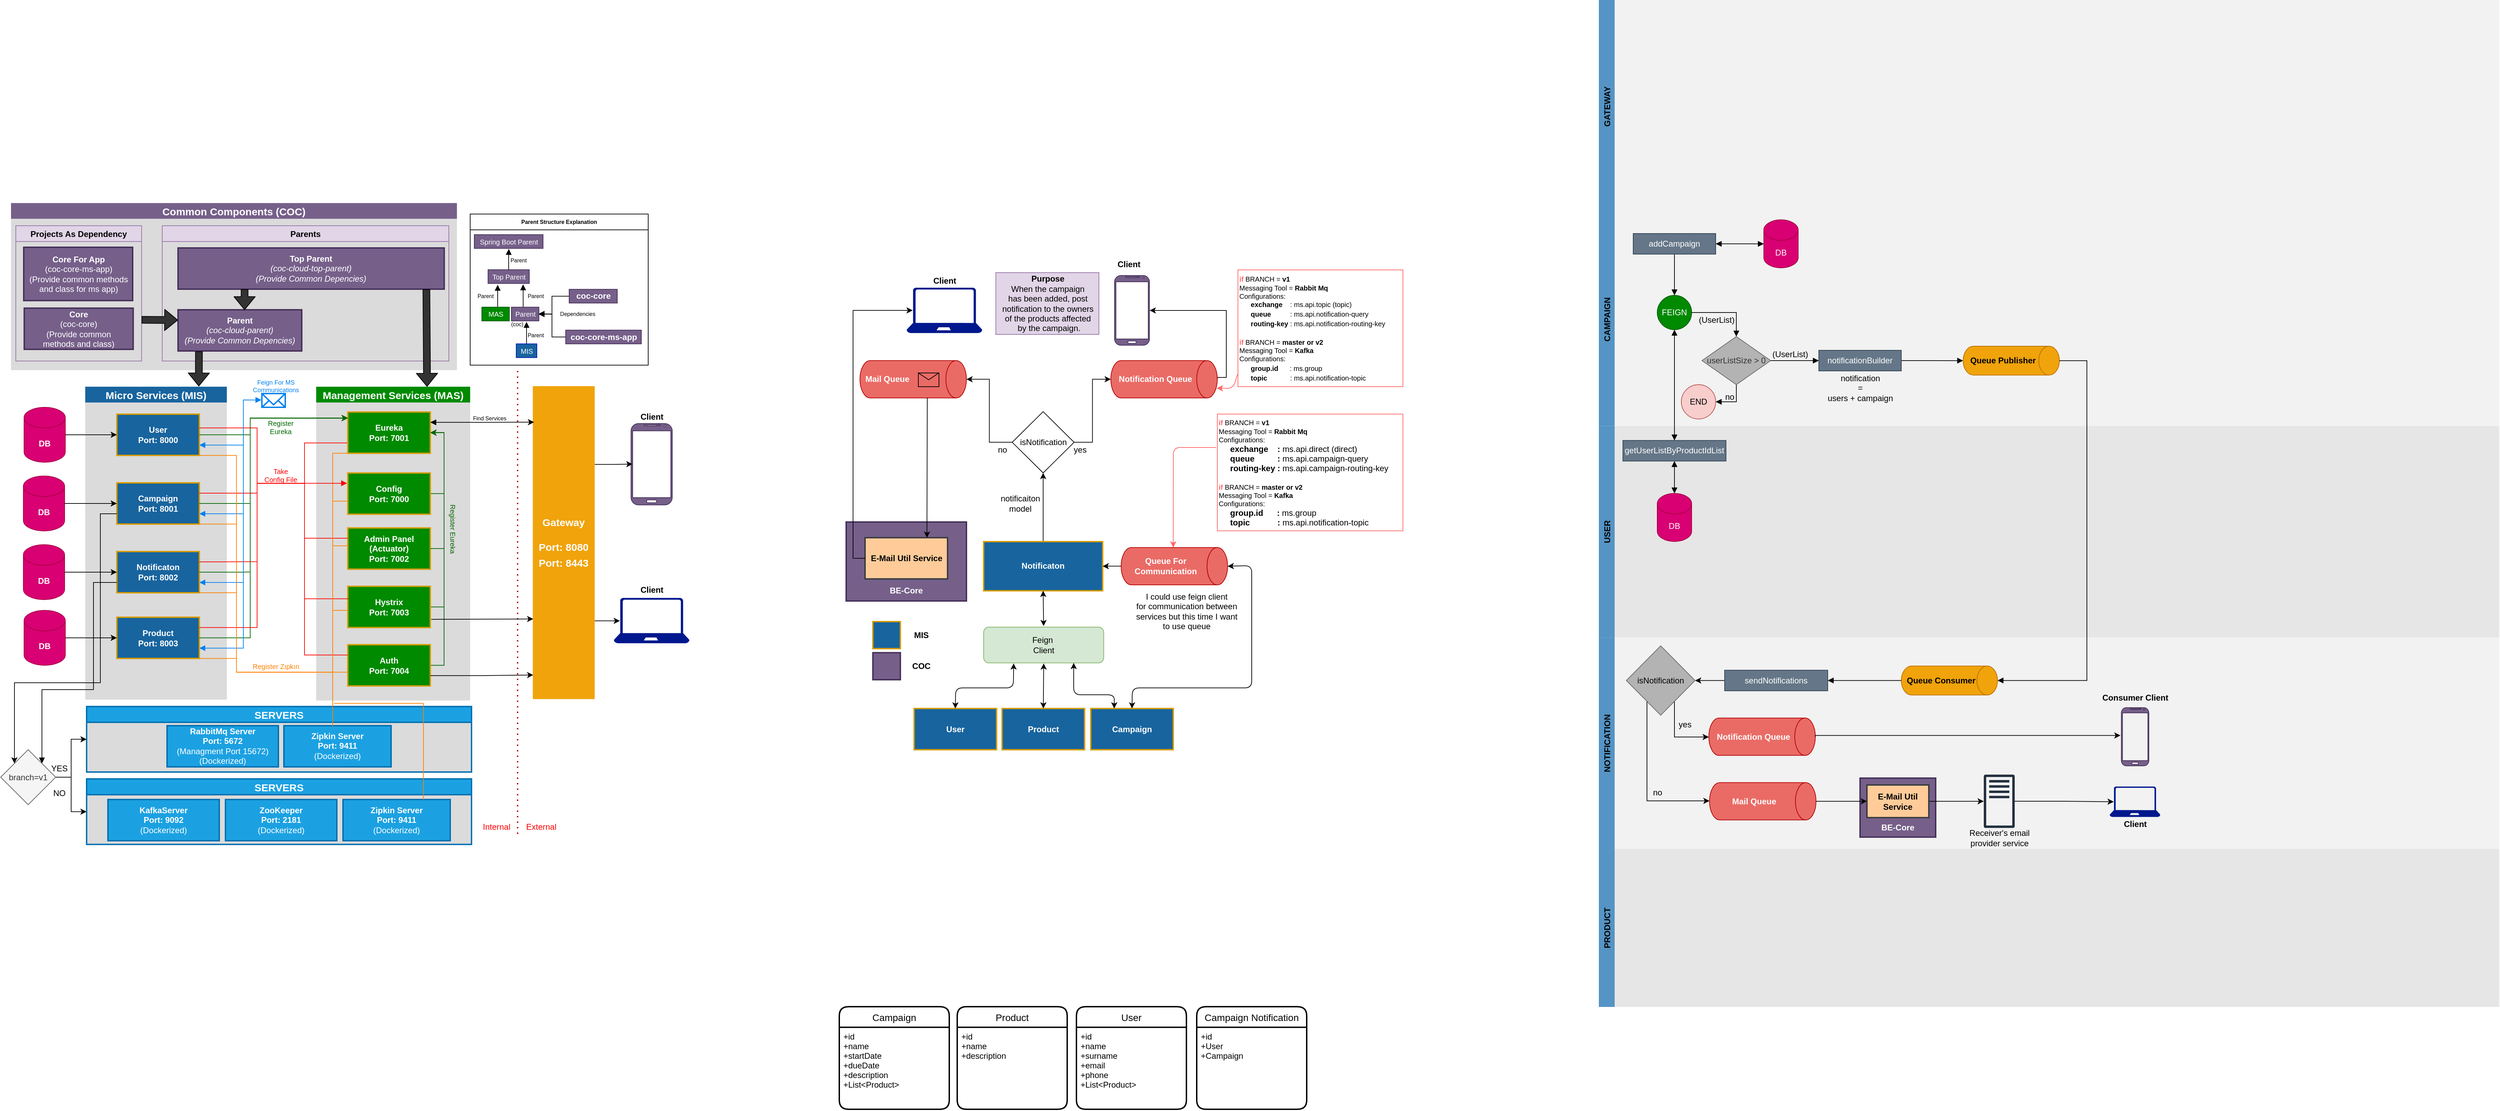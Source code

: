 <mxfile version="20.3.0" type="device"><diagram id="7Kwx23rQidbECygP7h-2" name="Sayfa -1"><mxGraphModel dx="1237" dy="766" grid="1" gridSize="10" guides="1" tooltips="1" connect="1" arrows="1" fold="1" page="1" pageScale="1" pageWidth="850" pageHeight="1100" math="0" shadow="0"><root><mxCell id="0"/><mxCell id="1" parent="0"/><mxCell id="QsWNQ0XMhQzLZAWRtsf1-1" value="CAMPAIGN" style="swimlane;horizontal=0;swimlaneFillColor=#F2F2F2;strokeColor=none;fillColor=#5594C4;" parent="1" vertex="1"><mxGeometry x="2690" y="576" width="1310" height="310" as="geometry"/></mxCell><mxCell id="QsWNQ0XMhQzLZAWRtsf1-2" style="edgeStyle=orthogonalEdgeStyle;rounded=0;orthogonalLoop=1;jettySize=auto;html=1;entryX=0.5;entryY=0;entryDx=0;entryDy=0;endArrow=block;endFill=1;" parent="QsWNQ0XMhQzLZAWRtsf1-1" source="QsWNQ0XMhQzLZAWRtsf1-3" target="QsWNQ0XMhQzLZAWRtsf1-6" edge="1"><mxGeometry relative="1" as="geometry"/></mxCell><mxCell id="QsWNQ0XMhQzLZAWRtsf1-3" value="addCampaign" style="rounded=0;whiteSpace=wrap;html=1;fillColor=#647687;strokeColor=#314354;fontColor=#ffffff;" parent="QsWNQ0XMhQzLZAWRtsf1-1" vertex="1"><mxGeometry x="50" y="30" width="120" height="30" as="geometry"/></mxCell><mxCell id="QsWNQ0XMhQzLZAWRtsf1-4" value="DB" style="shape=cylinder3;whiteSpace=wrap;html=1;boundedLbl=1;backgroundOutline=1;size=15;fillColor=#d80073;strokeColor=#A50040;fontColor=#ffffff;" parent="QsWNQ0XMhQzLZAWRtsf1-1" vertex="1"><mxGeometry x="240" y="10" width="50" height="70" as="geometry"/></mxCell><mxCell id="QsWNQ0XMhQzLZAWRtsf1-5" style="edgeStyle=orthogonalEdgeStyle;rounded=0;orthogonalLoop=1;jettySize=auto;html=1;entryX=0;entryY=0.5;entryDx=0;entryDy=0;entryPerimeter=0;startArrow=block;startFill=1;endArrow=block;endFill=1;" parent="QsWNQ0XMhQzLZAWRtsf1-1" source="QsWNQ0XMhQzLZAWRtsf1-3" target="QsWNQ0XMhQzLZAWRtsf1-4" edge="1"><mxGeometry relative="1" as="geometry"/></mxCell><mxCell id="QsWNQ0XMhQzLZAWRtsf1-6" value="FEIGN" style="ellipse;whiteSpace=wrap;html=1;aspect=fixed;fillColor=#008a00;strokeColor=#005700;fontColor=#ffffff;" parent="QsWNQ0XMhQzLZAWRtsf1-1" vertex="1"><mxGeometry x="85" y="120" width="50" height="50" as="geometry"/></mxCell><mxCell id="QsWNQ0XMhQzLZAWRtsf1-7" value="(UserList)" style="text;html=1;align=center;verticalAlign=middle;resizable=0;points=[];autosize=1;strokeColor=none;" parent="QsWNQ0XMhQzLZAWRtsf1-1" vertex="1"><mxGeometry x="136" y="146" width="70" height="20" as="geometry"/></mxCell><mxCell id="QsWNQ0XMhQzLZAWRtsf1-8" style="edgeStyle=orthogonalEdgeStyle;rounded=0;orthogonalLoop=1;jettySize=auto;html=1;entryX=1;entryY=0.5;entryDx=0;entryDy=0;startArrow=none;startFill=0;endArrow=block;endFill=1;" parent="QsWNQ0XMhQzLZAWRtsf1-1" source="QsWNQ0XMhQzLZAWRtsf1-9" target="QsWNQ0XMhQzLZAWRtsf1-11" edge="1"><mxGeometry relative="1" as="geometry"/></mxCell><mxCell id="QsWNQ0XMhQzLZAWRtsf1-9" value="userListSize &amp;gt; 0" style="rhombus;whiteSpace=wrap;html=1;strokeColor=#666666;fontColor=#333333;fillColor=#B3B3B3;" parent="QsWNQ0XMhQzLZAWRtsf1-1" vertex="1"><mxGeometry x="150" y="180" width="100" height="70" as="geometry"/></mxCell><mxCell id="QsWNQ0XMhQzLZAWRtsf1-10" style="edgeStyle=orthogonalEdgeStyle;rounded=0;orthogonalLoop=1;jettySize=auto;html=1;startArrow=none;startFill=0;endArrow=block;endFill=1;entryX=0.5;entryY=0;entryDx=0;entryDy=0;" parent="QsWNQ0XMhQzLZAWRtsf1-1" source="QsWNQ0XMhQzLZAWRtsf1-6" target="QsWNQ0XMhQzLZAWRtsf1-9" edge="1"><mxGeometry relative="1" as="geometry"><mxPoint x="280" y="145" as="targetPoint"/></mxGeometry></mxCell><mxCell id="QsWNQ0XMhQzLZAWRtsf1-11" value="END" style="ellipse;whiteSpace=wrap;html=1;aspect=fixed;fillColor=#f8cecc;strokeColor=#b85450;" parent="QsWNQ0XMhQzLZAWRtsf1-1" vertex="1"><mxGeometry x="120" y="250" width="50" height="50" as="geometry"/></mxCell><mxCell id="QsWNQ0XMhQzLZAWRtsf1-12" value="no" style="text;html=1;align=center;verticalAlign=middle;resizable=0;points=[];autosize=1;strokeColor=none;" parent="QsWNQ0XMhQzLZAWRtsf1-1" vertex="1"><mxGeometry x="175" y="258" width="30" height="20" as="geometry"/></mxCell><mxCell id="QsWNQ0XMhQzLZAWRtsf1-13" value="(UserList)" style="text;html=1;align=center;verticalAlign=middle;resizable=0;points=[];autosize=1;strokeColor=none;" parent="QsWNQ0XMhQzLZAWRtsf1-1" vertex="1"><mxGeometry x="243" y="196" width="70" height="20" as="geometry"/></mxCell><mxCell id="QsWNQ0XMhQzLZAWRtsf1-14" style="edgeStyle=orthogonalEdgeStyle;rounded=0;orthogonalLoop=1;jettySize=auto;html=1;entryX=0.5;entryY=1;entryDx=0;entryDy=0;entryPerimeter=0;startArrow=none;startFill=0;endArrow=block;endFill=1;" parent="QsWNQ0XMhQzLZAWRtsf1-1" source="QsWNQ0XMhQzLZAWRtsf1-15" target="QsWNQ0XMhQzLZAWRtsf1-17" edge="1"><mxGeometry relative="1" as="geometry"/></mxCell><mxCell id="QsWNQ0XMhQzLZAWRtsf1-15" value="notificationBuilder" style="rounded=0;whiteSpace=wrap;html=1;fillColor=#647687;strokeColor=#314354;fontColor=#ffffff;" parent="QsWNQ0XMhQzLZAWRtsf1-1" vertex="1"><mxGeometry x="320" y="200" width="120" height="30" as="geometry"/></mxCell><mxCell id="QsWNQ0XMhQzLZAWRtsf1-16" value="notification&lt;br&gt;=&lt;br&gt;users + campaign" style="text;html=1;align=center;verticalAlign=middle;resizable=0;points=[];autosize=1;strokeColor=none;spacing=0;" parent="QsWNQ0XMhQzLZAWRtsf1-1" vertex="1"><mxGeometry x="325" y="230" width="110" height="50" as="geometry"/></mxCell><mxCell id="QsWNQ0XMhQzLZAWRtsf1-17" value="&lt;b&gt;Queue Publisher&lt;/b&gt;" style="shape=cylinder3;whiteSpace=wrap;html=1;boundedLbl=1;backgroundOutline=1;size=15;direction=south;strokeColor=#BD7000;fontColor=#000000;fillColor=#f0a30a;sketch=0;" parent="QsWNQ0XMhQzLZAWRtsf1-1" vertex="1"><mxGeometry x="530" y="194" width="140" height="42.18" as="geometry"/></mxCell><mxCell id="QsWNQ0XMhQzLZAWRtsf1-18" value="USER" style="swimlane;horizontal=0;swimlaneFillColor=#E6E6E6;strokeColor=none;fillColor=#5594C4;" parent="1" vertex="1"><mxGeometry x="2690" y="886.07" width="1310" height="308" as="geometry"/></mxCell><mxCell id="QsWNQ0XMhQzLZAWRtsf1-19" style="edgeStyle=orthogonalEdgeStyle;rounded=0;orthogonalLoop=1;jettySize=auto;html=1;entryX=0.5;entryY=0;entryDx=0;entryDy=0;entryPerimeter=0;startArrow=block;startFill=1;endArrow=block;endFill=1;" parent="QsWNQ0XMhQzLZAWRtsf1-18" source="QsWNQ0XMhQzLZAWRtsf1-20" target="QsWNQ0XMhQzLZAWRtsf1-21" edge="1"><mxGeometry relative="1" as="geometry"/></mxCell><mxCell id="QsWNQ0XMhQzLZAWRtsf1-20" value="getUserListByProductIdList" style="rounded=0;whiteSpace=wrap;html=1;fillColor=#647687;strokeColor=#314354;fontColor=#ffffff;" parent="QsWNQ0XMhQzLZAWRtsf1-18" vertex="1"><mxGeometry x="35" y="21.18" width="150" height="30" as="geometry"/></mxCell><mxCell id="QsWNQ0XMhQzLZAWRtsf1-21" value="DB" style="shape=cylinder3;whiteSpace=wrap;html=1;boundedLbl=1;backgroundOutline=1;size=15;fillColor=#d80073;strokeColor=#A50040;fontColor=#ffffff;" parent="QsWNQ0XMhQzLZAWRtsf1-18" vertex="1"><mxGeometry x="85" y="98.3" width="50" height="70" as="geometry"/></mxCell><mxCell id="QsWNQ0XMhQzLZAWRtsf1-22" value="NOTIFICATION" style="swimlane;horizontal=0;swimlaneFillColor=#F2F2F2;strokeColor=none;fillColor=#5594C4;" parent="1" vertex="1"><mxGeometry x="2690" y="1194.07" width="1310" height="308" as="geometry"/></mxCell><mxCell id="QsWNQ0XMhQzLZAWRtsf1-23" value="&lt;b&gt;Queue Consumer&lt;/b&gt;" style="shape=cylinder3;whiteSpace=wrap;html=1;boundedLbl=1;backgroundOutline=1;size=15;direction=south;strokeColor=#BD7000;fontColor=#000000;fillColor=#f0a30a;sketch=0;" parent="QsWNQ0XMhQzLZAWRtsf1-22" vertex="1"><mxGeometry x="440" y="41.54" width="140" height="42.26" as="geometry"/></mxCell><mxCell id="QsWNQ0XMhQzLZAWRtsf1-24" style="edgeStyle=orthogonalEdgeStyle;rounded=0;orthogonalLoop=1;jettySize=auto;html=1;" parent="QsWNQ0XMhQzLZAWRtsf1-22" source="QsWNQ0XMhQzLZAWRtsf1-25" target="QsWNQ0XMhQzLZAWRtsf1-29" edge="1"><mxGeometry relative="1" as="geometry"/></mxCell><mxCell id="QsWNQ0XMhQzLZAWRtsf1-25" value="sendNotifications" style="rounded=0;whiteSpace=wrap;html=1;fillColor=#647687;strokeColor=#314354;fontColor=#ffffff;" parent="QsWNQ0XMhQzLZAWRtsf1-22" vertex="1"><mxGeometry x="183" y="47.66" width="150" height="30" as="geometry"/></mxCell><mxCell id="QsWNQ0XMhQzLZAWRtsf1-26" style="edgeStyle=orthogonalEdgeStyle;rounded=0;orthogonalLoop=1;jettySize=auto;html=1;startArrow=none;startFill=0;endArrow=block;endFill=1;entryX=1;entryY=0.5;entryDx=0;entryDy=0;" parent="QsWNQ0XMhQzLZAWRtsf1-22" source="QsWNQ0XMhQzLZAWRtsf1-23" target="QsWNQ0XMhQzLZAWRtsf1-25" edge="1"><mxGeometry relative="1" as="geometry"><mxPoint x="280" y="111.525" as="targetPoint"/></mxGeometry></mxCell><mxCell id="QsWNQ0XMhQzLZAWRtsf1-27" style="edgeStyle=orthogonalEdgeStyle;rounded=0;orthogonalLoop=1;jettySize=auto;html=1;entryX=0.5;entryY=1;entryDx=0;entryDy=0;entryPerimeter=0;" parent="QsWNQ0XMhQzLZAWRtsf1-22" source="QsWNQ0XMhQzLZAWRtsf1-29" target="QsWNQ0XMhQzLZAWRtsf1-30" edge="1"><mxGeometry relative="1" as="geometry"><Array as="points"><mxPoint x="110" y="145"/><mxPoint x="160" y="145"/></Array></mxGeometry></mxCell><mxCell id="QsWNQ0XMhQzLZAWRtsf1-28" style="edgeStyle=orthogonalEdgeStyle;rounded=0;orthogonalLoop=1;jettySize=auto;html=1;entryX=0.5;entryY=1;entryDx=0;entryDy=0;entryPerimeter=0;" parent="QsWNQ0XMhQzLZAWRtsf1-22" source="QsWNQ0XMhQzLZAWRtsf1-29" target="QsWNQ0XMhQzLZAWRtsf1-31" edge="1"><mxGeometry relative="1" as="geometry"><Array as="points"><mxPoint x="70" y="238"/><mxPoint x="161" y="238"/></Array></mxGeometry></mxCell><mxCell id="QsWNQ0XMhQzLZAWRtsf1-29" value="&lt;span style=&quot;color: rgb(0 , 0 , 0)&quot;&gt;isNotification&lt;/span&gt;" style="rhombus;whiteSpace=wrap;html=1;strokeColor=#666666;fontColor=#333333;fillColor=#B3B3B3;" parent="QsWNQ0XMhQzLZAWRtsf1-22" vertex="1"><mxGeometry x="40" y="12.1" width="100" height="101.13" as="geometry"/></mxCell><mxCell id="QsWNQ0XMhQzLZAWRtsf1-30" value="&lt;b&gt;Notification Queue&lt;/b&gt;" style="shape=cylinder3;whiteSpace=wrap;html=1;boundedLbl=1;backgroundOutline=1;size=15;direction=south;strokeColor=#B20000;fontColor=#ffffff;fillColor=#EA6B66;sketch=0;" parent="QsWNQ0XMhQzLZAWRtsf1-22" vertex="1"><mxGeometry x="160" y="117.36" width="154.96" height="54.37" as="geometry"/></mxCell><mxCell id="QsWNQ0XMhQzLZAWRtsf1-31" value="&lt;b&gt;Mail Queue&lt;/b&gt;" style="shape=cylinder3;whiteSpace=wrap;html=1;boundedLbl=1;backgroundOutline=1;size=15;direction=south;strokeColor=#B20000;fontColor=#ffffff;fillColor=#EA6B66;sketch=0;" parent="QsWNQ0XMhQzLZAWRtsf1-22" vertex="1"><mxGeometry x="161" y="211.31" width="154.96" height="54.37" as="geometry"/></mxCell><mxCell id="QsWNQ0XMhQzLZAWRtsf1-32" value="yes" style="text;html=1;align=center;verticalAlign=middle;resizable=0;points=[];autosize=1;strokeColor=none;" parent="QsWNQ0XMhQzLZAWRtsf1-22" vertex="1"><mxGeometry x="110" y="117.36" width="30" height="20" as="geometry"/></mxCell><mxCell id="QsWNQ0XMhQzLZAWRtsf1-33" value="&lt;br&gt;&lt;br&gt;&lt;br&gt;&lt;br&gt;BE-Core" style="rounded=0;whiteSpace=wrap;html=1;strokeColor=#432D57;fontStyle=1;fillColor=#76608a;strokeWidth=2;sketch=0;fontColor=#ffffff;" parent="QsWNQ0XMhQzLZAWRtsf1-22" vertex="1"><mxGeometry x="380" y="204.77" width="110.04" height="85.91" as="geometry"/></mxCell><mxCell id="QsWNQ0XMhQzLZAWRtsf1-34" style="edgeStyle=orthogonalEdgeStyle;rounded=0;orthogonalLoop=1;jettySize=auto;html=1;" parent="QsWNQ0XMhQzLZAWRtsf1-22" source="QsWNQ0XMhQzLZAWRtsf1-35" target="QsWNQ0XMhQzLZAWRtsf1-43" edge="1"><mxGeometry relative="1" as="geometry"/></mxCell><mxCell id="QsWNQ0XMhQzLZAWRtsf1-35" value="E-Mail Util Service" style="rounded=0;whiteSpace=wrap;html=1;strokeColor=#36393d;fontStyle=1;fillColor=#ffcc99;strokeWidth=2;sketch=0;" parent="QsWNQ0XMhQzLZAWRtsf1-22" vertex="1"><mxGeometry x="390.02" y="214.77" width="90.02" height="47.5" as="geometry"/></mxCell><mxCell id="QsWNQ0XMhQzLZAWRtsf1-36" style="edgeStyle=orthogonalEdgeStyle;rounded=0;orthogonalLoop=1;jettySize=auto;html=1;entryX=0;entryY=0.5;entryDx=0;entryDy=0;" parent="QsWNQ0XMhQzLZAWRtsf1-22" source="QsWNQ0XMhQzLZAWRtsf1-31" target="QsWNQ0XMhQzLZAWRtsf1-35" edge="1"><mxGeometry relative="1" as="geometry"/></mxCell><mxCell id="QsWNQ0XMhQzLZAWRtsf1-37" value="" style="verticalLabelPosition=bottom;verticalAlign=top;html=1;shadow=0;dashed=0;strokeWidth=1;shape=mxgraph.android.phone2;strokeColor=#432D57;fillColor=#76608a;fontColor=#ffffff;sketch=0;" parent="QsWNQ0XMhQzLZAWRtsf1-22" vertex="1"><mxGeometry x="760.15" y="102.21" width="40" height="84.67" as="geometry"/></mxCell><mxCell id="QsWNQ0XMhQzLZAWRtsf1-38" value="&lt;b&gt;Consumer Client&lt;/b&gt;" style="text;html=1;align=center;verticalAlign=middle;resizable=0;points=[];autosize=1;strokeColor=none;fontColor=#000000;" parent="QsWNQ0XMhQzLZAWRtsf1-22" vertex="1"><mxGeometry x="725" y="77.66" width="110" height="20" as="geometry"/></mxCell><mxCell id="QsWNQ0XMhQzLZAWRtsf1-39" style="edgeStyle=orthogonalEdgeStyle;rounded=0;orthogonalLoop=1;jettySize=auto;html=1;entryX=-0.033;entryY=0.478;entryDx=0;entryDy=0;entryPerimeter=0;exitX=0.5;exitY=0;exitDx=0;exitDy=0;exitPerimeter=0;" parent="QsWNQ0XMhQzLZAWRtsf1-22" source="QsWNQ0XMhQzLZAWRtsf1-30" target="QsWNQ0XMhQzLZAWRtsf1-37" edge="1"><mxGeometry relative="1" as="geometry"><mxPoint x="700" y="141.93" as="targetPoint"/><Array as="points"><mxPoint x="315" y="142"/></Array><mxPoint x="310" y="160.93" as="sourcePoint"/></mxGeometry></mxCell><mxCell id="QsWNQ0XMhQzLZAWRtsf1-40" value="" style="aspect=fixed;pointerEvents=1;shadow=0;dashed=0;html=1;strokeColor=none;labelPosition=center;verticalLabelPosition=bottom;verticalAlign=top;align=center;fillColor=#00188D;shape=mxgraph.azure.laptop;fontColor=#000000;" parent="QsWNQ0XMhQzLZAWRtsf1-22" vertex="1"><mxGeometry x="743.21" y="217.11" width="73.57" height="44.14" as="geometry"/></mxCell><mxCell id="QsWNQ0XMhQzLZAWRtsf1-41" value="&lt;b&gt;Client&lt;/b&gt;" style="text;html=1;align=center;verticalAlign=middle;resizable=0;points=[];autosize=1;strokeColor=none;fontColor=#000000;" parent="QsWNQ0XMhQzLZAWRtsf1-22" vertex="1"><mxGeometry x="755" y="261.93" width="50" height="20" as="geometry"/></mxCell><mxCell id="QsWNQ0XMhQzLZAWRtsf1-42" style="edgeStyle=orthogonalEdgeStyle;rounded=0;orthogonalLoop=1;jettySize=auto;html=1;entryX=0.08;entryY=0.5;entryDx=0;entryDy=0;entryPerimeter=0;" parent="QsWNQ0XMhQzLZAWRtsf1-22" source="QsWNQ0XMhQzLZAWRtsf1-43" target="QsWNQ0XMhQzLZAWRtsf1-40" edge="1"><mxGeometry relative="1" as="geometry"/></mxCell><mxCell id="QsWNQ0XMhQzLZAWRtsf1-43" value="" style="outlineConnect=0;fontColor=#232F3E;gradientColor=none;fillColor=#232F3E;strokeColor=none;dashed=0;verticalLabelPosition=bottom;verticalAlign=top;align=center;html=1;fontSize=12;fontStyle=0;aspect=fixed;pointerEvents=1;shape=mxgraph.aws4.traditional_server;" parent="QsWNQ0XMhQzLZAWRtsf1-22" vertex="1"><mxGeometry x="560.0" y="199.5" width="45" height="78" as="geometry"/></mxCell><mxCell id="QsWNQ0XMhQzLZAWRtsf1-44" value="Receiver's email provider service" style="text;html=1;strokeColor=none;fillColor=none;align=center;verticalAlign=middle;whiteSpace=wrap;rounded=0;" parent="QsWNQ0XMhQzLZAWRtsf1-22" vertex="1"><mxGeometry x="527.5" y="281.93" width="110" height="20" as="geometry"/></mxCell><mxCell id="QsWNQ0XMhQzLZAWRtsf1-45" value="no" style="text;html=1;align=center;verticalAlign=middle;resizable=0;points=[];autosize=1;strokeColor=none;" parent="QsWNQ0XMhQzLZAWRtsf1-22" vertex="1"><mxGeometry x="70" y="216.31" width="30" height="20" as="geometry"/></mxCell><mxCell id="QsWNQ0XMhQzLZAWRtsf1-46" value="PRODUCT" style="swimlane;horizontal=0;swimlaneFillColor=#E6E6E6;strokeColor=none;fillColor=#5594C4;" parent="1" vertex="1"><mxGeometry x="2690" y="1502" width="1310" height="230" as="geometry"/></mxCell><mxCell id="QsWNQ0XMhQzLZAWRtsf1-47" value="" style="verticalLabelPosition=bottom;verticalAlign=top;html=1;shadow=0;dashed=0;strokeWidth=1;shape=mxgraph.android.phone2;strokeColor=#432D57;fillColor=#76608a;fontColor=#ffffff;sketch=0;" parent="1" vertex="1"><mxGeometry x="1282" y="882.63" width="60" height="118.44" as="geometry"/></mxCell><mxCell id="QsWNQ0XMhQzLZAWRtsf1-48" value="&lt;b&gt;DB&lt;/b&gt;" style="shape=cylinder3;whiteSpace=wrap;html=1;boundedLbl=1;backgroundOutline=1;size=15;fillColor=#d80073;strokeColor=#A50040;fontColor=#ffffff;sketch=0;" parent="1" vertex="1"><mxGeometry x="398" y="1059" width="60" height="80" as="geometry"/></mxCell><mxCell id="QsWNQ0XMhQzLZAWRtsf1-49" value="&lt;b&gt;DB&lt;/b&gt;" style="shape=cylinder3;whiteSpace=wrap;html=1;boundedLbl=1;backgroundOutline=1;size=15;fillColor=#d80073;strokeColor=#A50040;fontColor=#ffffff;sketch=0;" parent="1" vertex="1"><mxGeometry x="398" y="959.0" width="60" height="80" as="geometry"/></mxCell><mxCell id="QsWNQ0XMhQzLZAWRtsf1-50" value="&lt;b&gt;DB&lt;/b&gt;" style="shape=cylinder3;whiteSpace=wrap;html=1;boundedLbl=1;backgroundOutline=1;size=15;fillColor=#d80073;strokeColor=#A50040;fontColor=#ffffff;sketch=0;" parent="1" vertex="1"><mxGeometry x="399" y="859" width="60" height="80" as="geometry"/></mxCell><mxCell id="QsWNQ0XMhQzLZAWRtsf1-51" value="Micro Services (MIS)" style="swimlane;fontColor=#ffffff;fontSize=15;fillColor=#18649E;strokeWidth=2;swimlaneFillColor=#DBDBDB;swimlaneLine=0;strokeColor=none;sketch=0;" parent="1" vertex="1"><mxGeometry x="488" y="829" width="206" height="455.63" as="geometry"/></mxCell><mxCell id="QsWNQ0XMhQzLZAWRtsf1-52" value="User&lt;br&gt;Port: 8000" style="rounded=0;whiteSpace=wrap;html=1;strokeColor=#d79b00;fontStyle=1;fillColor=#18649E;fontColor=#FFFFFF;strokeWidth=2;sketch=0;" parent="QsWNQ0XMhQzLZAWRtsf1-51" vertex="1"><mxGeometry x="46" y="40" width="120" height="60" as="geometry"/></mxCell><mxCell id="QsWNQ0XMhQzLZAWRtsf1-53" value="Campaign&lt;br&gt;Port: 8001" style="rounded=0;whiteSpace=wrap;html=1;strokeColor=#d79b00;fontStyle=1;fillColor=#18649E;fontColor=#FFFFFF;strokeWidth=2;sketch=0;" parent="QsWNQ0XMhQzLZAWRtsf1-51" vertex="1"><mxGeometry x="46" y="140" width="120" height="60" as="geometry"/></mxCell><mxCell id="QsWNQ0XMhQzLZAWRtsf1-54" value="Notificaton&lt;br&gt;Port: 8002" style="rounded=0;whiteSpace=wrap;html=1;strokeColor=#d79b00;fontStyle=1;fillColor=#18649E;fontColor=#FFFFFF;strokeWidth=2;sketch=0;" parent="QsWNQ0XMhQzLZAWRtsf1-51" vertex="1"><mxGeometry x="46" y="240" width="120" height="60" as="geometry"/></mxCell><mxCell id="QsWNQ0XMhQzLZAWRtsf1-55" value="&lt;b&gt;DB&lt;/b&gt;" style="shape=cylinder3;whiteSpace=wrap;html=1;boundedLbl=1;backgroundOutline=1;size=15;fillColor=#d80073;strokeColor=#A50040;fontColor=#ffffff;sketch=0;" parent="QsWNQ0XMhQzLZAWRtsf1-51" vertex="1"><mxGeometry x="-89" y="325.63" width="60" height="80" as="geometry"/></mxCell><mxCell id="QsWNQ0XMhQzLZAWRtsf1-56" value="Product&lt;br&gt;Port: 8003" style="rounded=0;whiteSpace=wrap;html=1;strokeColor=#d79b00;fontStyle=1;fillColor=#18649E;fontColor=#FFFFFF;strokeWidth=2;sketch=0;" parent="QsWNQ0XMhQzLZAWRtsf1-51" vertex="1"><mxGeometry x="46" y="335.63" width="120" height="60" as="geometry"/></mxCell><mxCell id="QsWNQ0XMhQzLZAWRtsf1-57" style="edgeStyle=none;rounded=0;orthogonalLoop=1;jettySize=auto;html=1;entryX=0;entryY=0.5;entryDx=0;entryDy=0;sketch=0;" parent="QsWNQ0XMhQzLZAWRtsf1-51" source="QsWNQ0XMhQzLZAWRtsf1-55" target="QsWNQ0XMhQzLZAWRtsf1-56" edge="1"><mxGeometry relative="1" as="geometry"/></mxCell><mxCell id="QsWNQ0XMhQzLZAWRtsf1-58" style="edgeStyle=orthogonalEdgeStyle;rounded=0;orthogonalLoop=1;jettySize=auto;html=1;fillColor=#f8cecc;exitX=1;exitY=0.75;exitDx=0;exitDy=0;sketch=0;startArrow=block;startFill=1;strokeColor=#0080F0;endArrow=none;endFill=0;" parent="1" source="QsWNQ0XMhQzLZAWRtsf1-52" edge="1"><mxGeometry relative="1" as="geometry"><mxPoint x="718" y="924.63" as="targetPoint"/><Array as="points"><mxPoint x="718" y="913.63"/><mxPoint x="744" y="913.63"/></Array></mxGeometry></mxCell><mxCell id="QsWNQ0XMhQzLZAWRtsf1-59" style="edgeStyle=orthogonalEdgeStyle;rounded=0;orthogonalLoop=1;jettySize=auto;html=1;fillColor=#f8cecc;exitX=1;exitY=0.75;exitDx=0;exitDy=0;sketch=0;startArrow=block;startFill=1;strokeColor=#0080F0;endArrow=none;endFill=0;" parent="1" source="QsWNQ0XMhQzLZAWRtsf1-53" edge="1"><mxGeometry relative="1" as="geometry"><mxPoint x="718" y="914.63" as="targetPoint"/><Array as="points"><mxPoint x="718" y="1013.63"/><mxPoint x="718" y="914.63"/></Array></mxGeometry></mxCell><mxCell id="QsWNQ0XMhQzLZAWRtsf1-60" style="edgeStyle=orthogonalEdgeStyle;rounded=0;orthogonalLoop=1;jettySize=auto;html=1;fillColor=#f8cecc;exitX=1;exitY=0.75;exitDx=0;exitDy=0;sketch=0;startArrow=block;startFill=1;strokeColor=#0080F0;endArrow=none;endFill=0;" parent="1" source="QsWNQ0XMhQzLZAWRtsf1-54" edge="1"><mxGeometry relative="1" as="geometry"><mxPoint x="718" y="914.63" as="targetPoint"/><Array as="points"><mxPoint x="718" y="1113.63"/></Array></mxGeometry></mxCell><mxCell id="QsWNQ0XMhQzLZAWRtsf1-61" value="Management Services (MAS)" style="swimlane;fillColor=#008a00;fontColor=#ffffff;startSize=23;fontSize=15;strokeWidth=2;swimlaneFillColor=#DBDBDB;swimlaneLine=0;strokeColor=none;sketch=0;" parent="1" vertex="1"><mxGeometry x="824" y="829" width="224" height="456.88" as="geometry"/></mxCell><mxCell id="QsWNQ0XMhQzLZAWRtsf1-62" style="edgeStyle=orthogonalEdgeStyle;rounded=0;orthogonalLoop=1;jettySize=auto;html=1;exitX=0;exitY=0.75;exitDx=0;exitDy=0;fillColor=#0050ef;sketch=0;strokeColor=#FF0000;endArrow=none;endFill=0;" parent="QsWNQ0XMhQzLZAWRtsf1-61" source="QsWNQ0XMhQzLZAWRtsf1-63" edge="1"><mxGeometry relative="1" as="geometry"><Array as="points"><mxPoint x="-17" y="82"/></Array><mxPoint x="-17" y="140.63" as="targetPoint"/></mxGeometry></mxCell><mxCell id="QsWNQ0XMhQzLZAWRtsf1-63" value="Eureka&lt;br&gt;Port: 7001" style="rounded=0;whiteSpace=wrap;html=1;fillColor=#008a00;fontStyle=1;fontColor=#ffffff;strokeColor=#D79B00;strokeWidth=2;sketch=0;" parent="QsWNQ0XMhQzLZAWRtsf1-61" vertex="1"><mxGeometry x="46" y="36.88" width="120" height="60" as="geometry"/></mxCell><mxCell id="QsWNQ0XMhQzLZAWRtsf1-64" style="edgeStyle=orthogonalEdgeStyle;rounded=0;orthogonalLoop=1;jettySize=auto;html=1;exitX=0;exitY=0.5;exitDx=0;exitDy=0;strokeColor=none;sketch=0;" parent="QsWNQ0XMhQzLZAWRtsf1-61" source="QsWNQ0XMhQzLZAWRtsf1-66" edge="1"><mxGeometry relative="1" as="geometry"><mxPoint x="46" y="69.88" as="targetPoint"/><Array as="points"><mxPoint x="10" y="157"/><mxPoint x="10" y="70"/></Array></mxGeometry></mxCell><mxCell id="QsWNQ0XMhQzLZAWRtsf1-65" style="edgeStyle=orthogonalEdgeStyle;rounded=0;orthogonalLoop=1;jettySize=auto;html=1;entryX=1;entryY=0.5;entryDx=0;entryDy=0;exitX=1;exitY=0.5;exitDx=0;exitDy=0;fillColor=#fa6800;strokeColor=#006600;" parent="QsWNQ0XMhQzLZAWRtsf1-61" source="QsWNQ0XMhQzLZAWRtsf1-66" target="QsWNQ0XMhQzLZAWRtsf1-63" edge="1"><mxGeometry relative="1" as="geometry"/></mxCell><mxCell id="QsWNQ0XMhQzLZAWRtsf1-66" value="Config&lt;br&gt;Port: 7000" style="rounded=0;whiteSpace=wrap;html=1;fillColor=#008a00;fontStyle=1;fontColor=#ffffff;strokeWidth=2;strokeColor=#D79B00;sketch=0;" parent="QsWNQ0XMhQzLZAWRtsf1-61" vertex="1"><mxGeometry x="46" y="125.63" width="120" height="60" as="geometry"/></mxCell><mxCell id="QsWNQ0XMhQzLZAWRtsf1-67" style="edgeStyle=orthogonalEdgeStyle;rounded=0;orthogonalLoop=1;jettySize=auto;html=1;exitX=1;exitY=0.5;exitDx=0;exitDy=0;entryX=1;entryY=0.5;entryDx=0;entryDy=0;fillColor=#fa6800;strokeColor=#006600;" parent="QsWNQ0XMhQzLZAWRtsf1-61" source="QsWNQ0XMhQzLZAWRtsf1-68" target="QsWNQ0XMhQzLZAWRtsf1-63" edge="1"><mxGeometry relative="1" as="geometry"/></mxCell><mxCell id="QsWNQ0XMhQzLZAWRtsf1-68" value="Auth&lt;br&gt;Port: 7004" style="rounded=0;whiteSpace=wrap;html=1;fillColor=#008a00;fontStyle=1;fontColor=#ffffff;strokeWidth=2;strokeColor=#D79B00;sketch=0;" parent="QsWNQ0XMhQzLZAWRtsf1-61" vertex="1"><mxGeometry x="46" y="375.63" width="120" height="60" as="geometry"/></mxCell><mxCell id="QsWNQ0XMhQzLZAWRtsf1-69" style="edgeStyle=orthogonalEdgeStyle;rounded=0;orthogonalLoop=1;jettySize=auto;html=1;entryX=1;entryY=0.5;entryDx=0;entryDy=0;exitX=1;exitY=0.5;exitDx=0;exitDy=0;fillColor=#fa6800;strokeColor=#006600;" parent="QsWNQ0XMhQzLZAWRtsf1-61" source="QsWNQ0XMhQzLZAWRtsf1-70" target="QsWNQ0XMhQzLZAWRtsf1-63" edge="1"><mxGeometry relative="1" as="geometry"/></mxCell><mxCell id="QsWNQ0XMhQzLZAWRtsf1-70" value="Hystrix&lt;br&gt;Port: 7003" style="rounded=0;whiteSpace=wrap;html=1;fillColor=#008a00;fontStyle=1;fontColor=#ffffff;strokeWidth=2;strokeColor=#D79B00;sketch=0;" parent="QsWNQ0XMhQzLZAWRtsf1-61" vertex="1"><mxGeometry x="46" y="290.63" width="120" height="60" as="geometry"/></mxCell><mxCell id="QsWNQ0XMhQzLZAWRtsf1-71" value="Admin Panel&lt;br&gt;(Actuator)&lt;br&gt;Port: 7002" style="rounded=0;whiteSpace=wrap;html=1;fillColor=#008a00;fontStyle=1;fontColor=#ffffff;strokeWidth=2;strokeColor=#D79B00;sketch=0;" parent="QsWNQ0XMhQzLZAWRtsf1-61" vertex="1"><mxGeometry x="46" y="205.63" width="120" height="60" as="geometry"/></mxCell><mxCell id="QsWNQ0XMhQzLZAWRtsf1-72" style="edgeStyle=orthogonalEdgeStyle;rounded=0;orthogonalLoop=1;jettySize=auto;html=1;entryX=1;entryY=0.5;entryDx=0;entryDy=0;exitX=1;exitY=0.5;exitDx=0;exitDy=0;fillColor=#fa6800;strokeColor=#006600;" parent="QsWNQ0XMhQzLZAWRtsf1-61" source="QsWNQ0XMhQzLZAWRtsf1-71" target="QsWNQ0XMhQzLZAWRtsf1-63" edge="1"><mxGeometry relative="1" as="geometry"><mxPoint x="164" y="65.63" as="targetPoint"/></mxGeometry></mxCell><mxCell id="QsWNQ0XMhQzLZAWRtsf1-73" value="&lt;span style=&quot;font-size: 10px&quot;&gt;Register Eureka&lt;br&gt;&lt;/span&gt;" style="text;html=1;align=center;verticalAlign=middle;resizable=0;points=[];autosize=1;rotation=90;fontColor=#006600;" parent="QsWNQ0XMhQzLZAWRtsf1-61" vertex="1"><mxGeometry x="154" y="196.88" width="90" height="20" as="geometry"/></mxCell><mxCell id="QsWNQ0XMhQzLZAWRtsf1-74" style="edgeStyle=orthogonalEdgeStyle;rounded=0;orthogonalLoop=1;jettySize=auto;html=1;exitX=0;exitY=0.25;exitDx=0;exitDy=0;fillColor=#0050ef;sketch=0;strokeColor=#FF0000;endArrow=none;endFill=0;" parent="QsWNQ0XMhQzLZAWRtsf1-61" source="QsWNQ0XMhQzLZAWRtsf1-71" edge="1"><mxGeometry relative="1" as="geometry"><Array as="points"><mxPoint x="-17" y="221"/></Array><mxPoint x="56" y="91.88" as="sourcePoint"/><mxPoint x="-17" y="140.63" as="targetPoint"/></mxGeometry></mxCell><mxCell id="QsWNQ0XMhQzLZAWRtsf1-75" style="edgeStyle=orthogonalEdgeStyle;rounded=0;orthogonalLoop=1;jettySize=auto;html=1;fillColor=#0050ef;sketch=0;strokeColor=#FF0000;exitX=0.007;exitY=0.303;exitDx=0;exitDy=0;exitPerimeter=0;endArrow=none;endFill=0;" parent="QsWNQ0XMhQzLZAWRtsf1-61" source="QsWNQ0XMhQzLZAWRtsf1-70" edge="1"><mxGeometry relative="1" as="geometry"><Array as="points"><mxPoint x="-17" y="309"/><mxPoint x="-17" y="141"/></Array><mxPoint x="46" y="315.63" as="sourcePoint"/><mxPoint x="-17" y="140.63" as="targetPoint"/></mxGeometry></mxCell><mxCell id="QsWNQ0XMhQzLZAWRtsf1-76" style="edgeStyle=orthogonalEdgeStyle;rounded=0;orthogonalLoop=1;jettySize=auto;html=1;fillColor=#0050ef;sketch=0;strokeColor=#FF0000;exitX=0;exitY=0.25;exitDx=0;exitDy=0;endArrow=none;endFill=0;" parent="QsWNQ0XMhQzLZAWRtsf1-61" source="QsWNQ0XMhQzLZAWRtsf1-68" edge="1"><mxGeometry relative="1" as="geometry"><Array as="points"><mxPoint x="-17" y="391"/></Array><mxPoint x="56" y="325.63" as="sourcePoint"/><mxPoint x="-17" y="140.63" as="targetPoint"/></mxGeometry></mxCell><mxCell id="QsWNQ0XMhQzLZAWRtsf1-77" style="edgeStyle=orthogonalEdgeStyle;rounded=0;orthogonalLoop=1;jettySize=auto;html=1;entryX=0.036;entryY=0.498;entryDx=0;entryDy=0;entryPerimeter=0;sketch=0;exitX=1;exitY=0.25;exitDx=0;exitDy=0;" parent="1" source="QsWNQ0XMhQzLZAWRtsf1-79" target="QsWNQ0XMhQzLZAWRtsf1-47" edge="1"><mxGeometry relative="1" as="geometry"><mxPoint x="1360.17" y="1014.36" as="sourcePoint"/></mxGeometry></mxCell><mxCell id="QsWNQ0XMhQzLZAWRtsf1-78" style="edgeStyle=orthogonalEdgeStyle;rounded=0;sketch=0;orthogonalLoop=1;jettySize=auto;html=1;entryX=0.08;entryY=0.5;entryDx=0;entryDy=0;entryPerimeter=0;fontColor=#000000;exitX=1;exitY=0.75;exitDx=0;exitDy=0;" parent="1" source="QsWNQ0XMhQzLZAWRtsf1-79" target="QsWNQ0XMhQzLZAWRtsf1-104" edge="1"><mxGeometry relative="1" as="geometry"><mxPoint x="1360.17" y="1193.82" as="sourcePoint"/></mxGeometry></mxCell><mxCell id="QsWNQ0XMhQzLZAWRtsf1-79" value="&lt;font style=&quot;font-size: 15px&quot;&gt;&lt;font color=&quot;#ffffff&quot; style=&quot;font-size: 15px&quot;&gt;&lt;span style=&quot;font-weight: 700&quot;&gt;Gateway&lt;br&gt;&lt;br&gt;&lt;/span&gt;&lt;/font&gt;&lt;span style=&quot;color: rgb(255 , 255 , 255)&quot;&gt;&lt;b&gt;Port: 8080&lt;/b&gt;&lt;br&gt;&lt;/span&gt;&lt;span style=&quot;color: rgb(255 , 255 , 255) ; font-weight: 700&quot;&gt;Port: 8443&lt;/span&gt;&lt;b style=&quot;font-size: 20px&quot;&gt;&lt;br&gt;&lt;/b&gt;&lt;/font&gt;" style="rounded=0;whiteSpace=wrap;html=1;fillColor=#f0a30a;fontColor=#000000;strokeColor=none;sketch=0;" parent="1" vertex="1"><mxGeometry x="1139.17" y="828.17" width="90" height="455.63" as="geometry"/></mxCell><mxCell id="QsWNQ0XMhQzLZAWRtsf1-80" style="edgeStyle=orthogonalEdgeStyle;rounded=0;orthogonalLoop=1;jettySize=auto;html=1;fontSize=15;exitX=1;exitY=0.5;exitDx=0;exitDy=0;strokeColor=#006600;entryX=0.001;entryY=0.139;entryDx=0;entryDy=0;entryPerimeter=0;sketch=0;" parent="1" source="QsWNQ0XMhQzLZAWRtsf1-52" target="QsWNQ0XMhQzLZAWRtsf1-63" edge="1"><mxGeometry relative="1" as="geometry"><mxPoint x="870" y="874.63" as="targetPoint"/><mxPoint x="678" y="927.75" as="sourcePoint"/><Array as="points"><mxPoint x="728" y="898.63"/><mxPoint x="728" y="874.63"/><mxPoint x="870" y="874.63"/></Array></mxGeometry></mxCell><mxCell id="QsWNQ0XMhQzLZAWRtsf1-81" style="edgeStyle=orthogonalEdgeStyle;rounded=0;orthogonalLoop=1;jettySize=auto;html=1;fontSize=15;exitX=1;exitY=0.5;exitDx=0;exitDy=0;strokeColor=#006600;entryX=0;entryY=0.149;entryDx=0;entryDy=0;entryPerimeter=0;sketch=0;" parent="1" source="QsWNQ0XMhQzLZAWRtsf1-53" target="QsWNQ0XMhQzLZAWRtsf1-63" edge="1"><mxGeometry relative="1" as="geometry"><mxPoint x="869" y="874.63" as="targetPoint"/><Array as="points"><mxPoint x="728" y="998.63"/><mxPoint x="728" y="874.63"/></Array></mxGeometry></mxCell><mxCell id="QsWNQ0XMhQzLZAWRtsf1-82" style="edgeStyle=orthogonalEdgeStyle;rounded=0;orthogonalLoop=1;jettySize=auto;html=1;fontSize=15;exitX=1;exitY=0.5;exitDx=0;exitDy=0;strokeColor=#006600;entryX=0;entryY=0.147;entryDx=0;entryDy=0;entryPerimeter=0;sketch=0;" parent="1" source="QsWNQ0XMhQzLZAWRtsf1-54" target="QsWNQ0XMhQzLZAWRtsf1-63" edge="1"><mxGeometry relative="1" as="geometry"><mxPoint x="868" y="874.63" as="targetPoint"/><Array as="points"><mxPoint x="718" y="1098.63"/><mxPoint x="728" y="1098.63"/><mxPoint x="728" y="874.63"/></Array></mxGeometry></mxCell><mxCell id="QsWNQ0XMhQzLZAWRtsf1-83" style="edgeStyle=orthogonalEdgeStyle;rounded=0;orthogonalLoop=1;jettySize=auto;html=1;fontSize=15;exitX=1;exitY=0.25;exitDx=0;exitDy=0;sketch=0;strokeColor=#FF0000;endArrow=none;endFill=0;" parent="1" edge="1"><mxGeometry relative="1" as="geometry"><mxPoint x="807" y="969.63" as="targetPoint"/><Array as="points"><mxPoint x="738" y="888.63"/><mxPoint x="738" y="969.63"/></Array><mxPoint x="654" y="889" as="sourcePoint"/></mxGeometry></mxCell><mxCell id="QsWNQ0XMhQzLZAWRtsf1-84" style="edgeStyle=orthogonalEdgeStyle;rounded=0;orthogonalLoop=1;jettySize=auto;html=1;fontSize=15;exitX=1;exitY=0.25;exitDx=0;exitDy=0;sketch=0;strokeColor=#FF0000;endArrow=none;endFill=0;" parent="1" source="QsWNQ0XMhQzLZAWRtsf1-53" edge="1"><mxGeometry relative="1" as="geometry"><mxPoint x="807" y="969.63" as="targetPoint"/><mxPoint x="618" y="1107.75" as="sourcePoint"/><Array as="points"><mxPoint x="738" y="983.63"/><mxPoint x="738" y="969.63"/></Array></mxGeometry></mxCell><mxCell id="QsWNQ0XMhQzLZAWRtsf1-85" style="edgeStyle=orthogonalEdgeStyle;rounded=0;orthogonalLoop=1;jettySize=auto;html=1;fontSize=15;exitX=1;exitY=0.25;exitDx=0;exitDy=0;sketch=0;strokeColor=#FF0000;endArrow=none;endFill=0;" parent="1" source="QsWNQ0XMhQzLZAWRtsf1-54" edge="1"><mxGeometry relative="1" as="geometry"><mxPoint x="678" y="1127.75" as="sourcePoint"/><Array as="points"><mxPoint x="688" y="1083.63"/><mxPoint x="738" y="1083.63"/><mxPoint x="738" y="950.63"/></Array><mxPoint x="807" y="969.63" as="targetPoint"/></mxGeometry></mxCell><mxCell id="QsWNQ0XMhQzLZAWRtsf1-86" style="edgeStyle=orthogonalEdgeStyle;rounded=0;orthogonalLoop=1;jettySize=auto;html=1;exitX=1;exitY=0.75;exitDx=0;exitDy=0;sketch=0;entryX=0.007;entryY=0.923;entryDx=0;entryDy=0;entryPerimeter=0;" parent="1" source="QsWNQ0XMhQzLZAWRtsf1-68" target="QsWNQ0XMhQzLZAWRtsf1-79" edge="1"><mxGeometry relative="1" as="geometry"><mxPoint x="1057" y="1274.63" as="targetPoint"/><Array as="points"/></mxGeometry></mxCell><mxCell id="QsWNQ0XMhQzLZAWRtsf1-87" value="Register &lt;br&gt;Eureka" style="text;html=1;align=center;verticalAlign=middle;resizable=0;points=[];autosize=1;strokeColor=none;fontStyle=0;fontColor=#006600;fontSize=10;sketch=0;" parent="1" vertex="1"><mxGeometry x="747" y="872.63" width="50" height="30" as="geometry"/></mxCell><mxCell id="QsWNQ0XMhQzLZAWRtsf1-88" value="&lt;font color=&quot;#ff0000&quot;&gt;Take &lt;br&gt;Config File&lt;/font&gt;" style="text;html=1;align=center;verticalAlign=middle;resizable=0;points=[];autosize=1;strokeColor=none;fontSize=10;fontColor=#0000CC;sketch=0;" parent="1" vertex="1"><mxGeometry x="742" y="943.0" width="60" height="30" as="geometry"/></mxCell><mxCell id="QsWNQ0XMhQzLZAWRtsf1-89" value="Common Components (COC)" style="swimlane;fontColor=#ffffff;fontSize=15;fillColor=#76608a;strokeWidth=2;swimlaneFillColor=#DBDBDB;sketch=0;strokeColor=none;" parent="1" vertex="1"><mxGeometry x="380" y="561.63" width="648.75" height="243.29" as="geometry"/></mxCell><mxCell id="QsWNQ0XMhQzLZAWRtsf1-90" value="Parents" style="swimlane;fillColor=#e1d5e7;strokeColor=#9673a6;" parent="QsWNQ0XMhQzLZAWRtsf1-89" vertex="1"><mxGeometry x="220" y="33" width="417" height="197" as="geometry"/></mxCell><mxCell id="QsWNQ0XMhQzLZAWRtsf1-91" value="Top Parent&lt;br&gt;&lt;span style=&quot;font-weight: normal&quot;&gt;&lt;i&gt;(coc-cloud-top-parent)&lt;/i&gt;&lt;/span&gt;&lt;br&gt;&lt;i style=&quot;font-weight: normal&quot;&gt;(Provide Common Depencies)&lt;/i&gt;" style="rounded=0;whiteSpace=wrap;html=1;strokeColor=#432D57;fontStyle=1;fillColor=#76608a;fontColor=#ffffff;strokeWidth=2;sketch=0;" parent="QsWNQ0XMhQzLZAWRtsf1-90" vertex="1"><mxGeometry x="23.0" y="32.35" width="387.25" height="60" as="geometry"/></mxCell><mxCell id="QsWNQ0XMhQzLZAWRtsf1-92" value="Parent &lt;br&gt;&lt;span style=&quot;font-weight: normal&quot;&gt;&lt;i&gt;(coc-cloud-parent)&lt;/i&gt;&lt;/span&gt;&lt;br&gt;&lt;i style=&quot;font-weight: normal&quot;&gt;(Provide Common Depencies)&lt;/i&gt;" style="rounded=0;whiteSpace=wrap;html=1;strokeColor=#432D57;fontStyle=1;fillColor=#76608a;fontColor=#ffffff;strokeWidth=2;sketch=0;" parent="QsWNQ0XMhQzLZAWRtsf1-90" vertex="1"><mxGeometry x="23.0" y="122.35" width="180" height="60" as="geometry"/></mxCell><mxCell id="QsWNQ0XMhQzLZAWRtsf1-93" value="" style="shape=flexArrow;endArrow=classic;html=1;shadow=0;fontSize=8;fillColor=#333333;exitX=0.25;exitY=1;exitDx=0;exitDy=0;entryX=0.538;entryY=0.007;entryDx=0;entryDy=0;entryPerimeter=0;" parent="QsWNQ0XMhQzLZAWRtsf1-90" source="QsWNQ0XMhQzLZAWRtsf1-91" target="QsWNQ0XMhQzLZAWRtsf1-92" edge="1"><mxGeometry width="50" height="50" relative="1" as="geometry"><mxPoint x="152.75" y="83.35" as="sourcePoint"/><mxPoint x="162.75" y="104.35" as="targetPoint"/></mxGeometry></mxCell><mxCell id="QsWNQ0XMhQzLZAWRtsf1-94" value="Projects As Dependency" style="swimlane;fillColor=#e1d5e7;strokeColor=#9673a6;" parent="QsWNQ0XMhQzLZAWRtsf1-89" vertex="1"><mxGeometry x="7" y="33" width="183" height="197" as="geometry"/></mxCell><mxCell id="QsWNQ0XMhQzLZAWRtsf1-95" value="Core For App&lt;br&gt;&lt;span style=&quot;font-weight: normal&quot;&gt;(coc-core-ms-app)&lt;/span&gt;&lt;br&gt;&lt;span style=&quot;font-weight: normal&quot;&gt;(Provide common&amp;nbsp;&lt;/span&gt;&lt;span style=&quot;font-weight: normal&quot;&gt;methods and class for ms app)&lt;/span&gt;" style="rounded=0;whiteSpace=wrap;html=1;strokeColor=#432D57;fontStyle=1;fillColor=#76608a;fontColor=#ffffff;strokeWidth=2;sketch=0;" parent="QsWNQ0XMhQzLZAWRtsf1-94" vertex="1"><mxGeometry x="11.5" y="31.35" width="158.5" height="77.65" as="geometry"/></mxCell><mxCell id="QsWNQ0XMhQzLZAWRtsf1-96" value="Core&lt;br&gt;&lt;span style=&quot;font-weight: normal&quot;&gt;(coc-core)&lt;/span&gt;&lt;br&gt;&lt;span style=&quot;font-weight: normal&quot;&gt;(Provide common &lt;/span&gt;&lt;br&gt;&lt;span style=&quot;font-weight: normal&quot;&gt;methods and class)&lt;/span&gt;" style="rounded=0;whiteSpace=wrap;html=1;strokeColor=#432D57;fontStyle=1;fillColor=#76608a;fontColor=#ffffff;strokeWidth=2;sketch=0;" parent="QsWNQ0XMhQzLZAWRtsf1-94" vertex="1"><mxGeometry x="12.25" y="120" width="158.5" height="60" as="geometry"/></mxCell><mxCell id="QsWNQ0XMhQzLZAWRtsf1-97" value="" style="shape=flexArrow;endArrow=classic;html=1;fillColor=#333333;entryX=0;entryY=0.25;entryDx=0;entryDy=0;" parent="QsWNQ0XMhQzLZAWRtsf1-89" target="QsWNQ0XMhQzLZAWRtsf1-92" edge="1"><mxGeometry width="50" height="50" relative="1" as="geometry"><mxPoint x="190" y="170" as="sourcePoint"/><mxPoint x="247" y="181" as="targetPoint"/></mxGeometry></mxCell><mxCell id="QsWNQ0XMhQzLZAWRtsf1-98" style="edgeStyle=none;rounded=0;orthogonalLoop=1;jettySize=auto;html=1;entryX=0;entryY=0.5;entryDx=0;entryDy=0;sketch=0;" parent="1" source="QsWNQ0XMhQzLZAWRtsf1-50" target="QsWNQ0XMhQzLZAWRtsf1-52" edge="1"><mxGeometry relative="1" as="geometry"/></mxCell><mxCell id="QsWNQ0XMhQzLZAWRtsf1-99" style="rounded=0;orthogonalLoop=1;jettySize=auto;html=1;entryX=0;entryY=0.5;entryDx=0;entryDy=0;verticalAlign=middle;shadow=0;sketch=0;" parent="1" source="QsWNQ0XMhQzLZAWRtsf1-48" target="QsWNQ0XMhQzLZAWRtsf1-54" edge="1"><mxGeometry relative="1" as="geometry"/></mxCell><mxCell id="QsWNQ0XMhQzLZAWRtsf1-100" style="edgeStyle=orthogonalEdgeStyle;rounded=0;orthogonalLoop=1;jettySize=auto;html=1;entryX=0;entryY=0.5;entryDx=0;entryDy=0;verticalAlign=middle;sketch=0;" parent="1" source="QsWNQ0XMhQzLZAWRtsf1-49" target="QsWNQ0XMhQzLZAWRtsf1-53" edge="1"><mxGeometry relative="1" as="geometry"/></mxCell><mxCell id="QsWNQ0XMhQzLZAWRtsf1-101" style="edgeStyle=orthogonalEdgeStyle;rounded=0;orthogonalLoop=1;jettySize=auto;html=1;entryX=0.004;entryY=0.145;entryDx=0;entryDy=0;entryPerimeter=0;strokeColor=#006600;" parent="1" source="QsWNQ0XMhQzLZAWRtsf1-56" target="QsWNQ0XMhQzLZAWRtsf1-63" edge="1"><mxGeometry relative="1" as="geometry"><mxPoint x="798" y="894.63" as="targetPoint"/><Array as="points"><mxPoint x="728" y="1194.63"/><mxPoint x="728" y="874.63"/></Array></mxGeometry></mxCell><mxCell id="QsWNQ0XMhQzLZAWRtsf1-102" style="edgeStyle=orthogonalEdgeStyle;rounded=0;orthogonalLoop=1;jettySize=auto;html=1;exitX=1;exitY=0.25;exitDx=0;exitDy=0;strokeColor=#FF0000;endArrow=none;endFill=0;" parent="1" source="QsWNQ0XMhQzLZAWRtsf1-56" edge="1"><mxGeometry relative="1" as="geometry"><Array as="points"><mxPoint x="738" y="1179.63"/><mxPoint x="738" y="969.63"/></Array><mxPoint x="807" y="969.63" as="targetPoint"/></mxGeometry></mxCell><mxCell id="QsWNQ0XMhQzLZAWRtsf1-103" style="edgeStyle=orthogonalEdgeStyle;rounded=0;orthogonalLoop=1;jettySize=auto;html=1;exitX=1;exitY=0.75;exitDx=0;exitDy=0;startArrow=block;startFill=1;strokeColor=#0080F0;endArrow=none;endFill=0;" parent="1" source="QsWNQ0XMhQzLZAWRtsf1-56" edge="1"><mxGeometry relative="1" as="geometry"><mxPoint x="718" y="914.63" as="targetPoint"/><Array as="points"><mxPoint x="718" y="1209.63"/><mxPoint x="718" y="914.63"/></Array></mxGeometry></mxCell><mxCell id="QsWNQ0XMhQzLZAWRtsf1-104" value="" style="aspect=fixed;pointerEvents=1;shadow=0;dashed=0;html=1;strokeColor=none;labelPosition=center;verticalLabelPosition=bottom;verticalAlign=top;align=center;fillColor=#00188D;shape=mxgraph.azure.laptop;fontColor=#000000;" parent="1" vertex="1"><mxGeometry x="1257" y="1136.49" width="110" height="66" as="geometry"/></mxCell><mxCell id="QsWNQ0XMhQzLZAWRtsf1-105" value="&lt;b&gt;Client&lt;/b&gt;" style="text;html=1;align=center;verticalAlign=middle;resizable=0;points=[];autosize=1;strokeColor=none;fontColor=#000000;" parent="1" vertex="1"><mxGeometry x="1287" y="862.63" width="50" height="20" as="geometry"/></mxCell><mxCell id="QsWNQ0XMhQzLZAWRtsf1-106" value="&lt;b&gt;Client&lt;/b&gt;" style="text;html=1;align=center;verticalAlign=middle;resizable=0;points=[];autosize=1;strokeColor=none;fontColor=#000000;" parent="1" vertex="1"><mxGeometry x="1287" y="1115.49" width="50" height="20" as="geometry"/></mxCell><mxCell id="QsWNQ0XMhQzLZAWRtsf1-107" style="edgeStyle=orthogonalEdgeStyle;rounded=0;orthogonalLoop=1;jettySize=auto;html=1;fontColor=#FF8000;strokeColor=#FF8000;exitX=1;exitY=1;exitDx=0;exitDy=0;endArrow=none;endFill=0;" parent="1" edge="1"><mxGeometry relative="1" as="geometry"><Array as="points"><mxPoint x="708" y="1224.63"/></Array><mxPoint x="655" y="1224.63" as="sourcePoint"/><mxPoint x="708" y="1224.63" as="targetPoint"/></mxGeometry></mxCell><mxCell id="QsWNQ0XMhQzLZAWRtsf1-108" style="edgeStyle=orthogonalEdgeStyle;rounded=0;orthogonalLoop=1;jettySize=auto;html=1;exitX=1;exitY=1;exitDx=0;exitDy=0;fontColor=#FF8000;strokeColor=#FF8000;endArrow=none;endFill=0;" parent="1" source="QsWNQ0XMhQzLZAWRtsf1-54" edge="1"><mxGeometry relative="1" as="geometry"><Array as="points"><mxPoint x="708" y="1128.63"/><mxPoint x="708" y="1244.63"/><mxPoint x="848" y="1244.63"/></Array><mxPoint x="848" y="1244.63" as="targetPoint"/></mxGeometry></mxCell><mxCell id="QsWNQ0XMhQzLZAWRtsf1-109" style="edgeStyle=orthogonalEdgeStyle;rounded=0;orthogonalLoop=1;jettySize=auto;html=1;exitX=1;exitY=1;exitDx=0;exitDy=0;fontColor=#FF8000;strokeColor=#FF8000;endArrow=none;endFill=0;" parent="1" source="QsWNQ0XMhQzLZAWRtsf1-53" edge="1"><mxGeometry relative="1" as="geometry"><Array as="points"><mxPoint x="708" y="1028.63"/><mxPoint x="708" y="1244.63"/><mxPoint x="848" y="1244.63"/></Array><mxPoint x="848" y="1244.63" as="targetPoint"/></mxGeometry></mxCell><mxCell id="QsWNQ0XMhQzLZAWRtsf1-110" style="edgeStyle=orthogonalEdgeStyle;rounded=0;orthogonalLoop=1;jettySize=auto;html=1;exitX=1;exitY=1;exitDx=0;exitDy=0;fontColor=#FF8000;strokeColor=#FF8000;endArrow=none;endFill=0;" parent="1" source="QsWNQ0XMhQzLZAWRtsf1-52" edge="1"><mxGeometry relative="1" as="geometry"><Array as="points"><mxPoint x="708" y="928.63"/><mxPoint x="708" y="1244.63"/><mxPoint x="848" y="1244.63"/></Array><mxPoint x="848" y="1244.63" as="targetPoint"/></mxGeometry></mxCell><mxCell id="QsWNQ0XMhQzLZAWRtsf1-111" value="" style="endArrow=none;dashed=1;html=1;dashPattern=1 3;strokeWidth=2;fillColor=#e51400;strokeColor=#B20000;" parent="1" edge="1"><mxGeometry width="50" height="50" relative="1" as="geometry"><mxPoint x="1117" y="1480" as="sourcePoint"/><mxPoint x="1117" y="802.43" as="targetPoint"/></mxGeometry></mxCell><mxCell id="QsWNQ0XMhQzLZAWRtsf1-112" value="&lt;font color=&quot;#ff0000&quot;&gt;Internal&lt;/font&gt;" style="text;html=1;align=center;verticalAlign=middle;resizable=0;points=[];autosize=1;strokeColor=none;" parent="1" vertex="1"><mxGeometry x="1056" y="1460" width="60" height="20" as="geometry"/></mxCell><mxCell id="QsWNQ0XMhQzLZAWRtsf1-113" value="&lt;font color=&quot;#ff0000&quot;&gt;External&lt;/font&gt;" style="text;html=1;align=center;verticalAlign=middle;resizable=0;points=[];autosize=1;strokeColor=none;" parent="1" vertex="1"><mxGeometry x="1121" y="1460" width="60" height="20" as="geometry"/></mxCell><mxCell id="QsWNQ0XMhQzLZAWRtsf1-114" value="&lt;font style=&quot;font-size: 10px&quot;&gt;Register Zıpkın&lt;/font&gt;" style="text;html=1;align=center;verticalAlign=middle;resizable=0;points=[];autosize=1;fontColor=#FF8000;" parent="1" vertex="1"><mxGeometry x="725" y="1226.17" width="80" height="20" as="geometry"/></mxCell><mxCell id="QsWNQ0XMhQzLZAWRtsf1-115" value="" style="endArrow=classic;html=1;exitX=1.012;exitY=0.801;exitDx=0;exitDy=0;exitPerimeter=0;entryX=0.007;entryY=0.744;entryDx=0;entryDy=0;entryPerimeter=0;" parent="1" source="QsWNQ0XMhQzLZAWRtsf1-70" target="QsWNQ0XMhQzLZAWRtsf1-79" edge="1"><mxGeometry width="50" height="50" relative="1" as="geometry"><mxPoint x="1008" y="1164.63" as="sourcePoint"/><mxPoint x="1117" y="1162.63" as="targetPoint"/></mxGeometry></mxCell><mxCell id="QsWNQ0XMhQzLZAWRtsf1-116" value="User" style="rounded=0;whiteSpace=wrap;html=1;strokeColor=#d79b00;fontStyle=1;fillColor=#18649E;fontColor=#FFFFFF;strokeWidth=2;sketch=0;" parent="1" vertex="1"><mxGeometry x="1693.84" y="1297.5" width="120" height="60" as="geometry"/></mxCell><mxCell id="QsWNQ0XMhQzLZAWRtsf1-117" value="Campaign" style="rounded=0;whiteSpace=wrap;html=1;strokeColor=#d79b00;fontStyle=1;fillColor=#18649E;fontColor=#FFFFFF;strokeWidth=2;sketch=0;" parent="1" vertex="1"><mxGeometry x="1950.84" y="1297.5" width="120" height="60" as="geometry"/></mxCell><mxCell id="QsWNQ0XMhQzLZAWRtsf1-118" style="edgeStyle=orthogonalEdgeStyle;rounded=0;orthogonalLoop=1;jettySize=auto;html=1;" parent="1" source="QsWNQ0XMhQzLZAWRtsf1-119" target="QsWNQ0XMhQzLZAWRtsf1-178" edge="1"><mxGeometry relative="1" as="geometry"/></mxCell><mxCell id="QsWNQ0XMhQzLZAWRtsf1-119" value="Notificaton" style="rounded=0;whiteSpace=wrap;html=1;strokeColor=#d79b00;fontStyle=1;fillColor=#18649E;fontColor=#FFFFFF;strokeWidth=2;sketch=0;" parent="1" vertex="1"><mxGeometry x="1795" y="1054.56" width="173.16" height="71.54" as="geometry"/></mxCell><mxCell id="QsWNQ0XMhQzLZAWRtsf1-120" value="Product" style="rounded=0;whiteSpace=wrap;html=1;strokeColor=#d79b00;fontStyle=1;fillColor=#18649E;fontColor=#FFFFFF;strokeWidth=2;sketch=0;" parent="1" vertex="1"><mxGeometry x="1821.84" y="1297.5" width="120" height="60" as="geometry"/></mxCell><mxCell id="QsWNQ0XMhQzLZAWRtsf1-121" value="" style="endArrow=classic;startArrow=classic;html=1;exitX=0.5;exitY=1;exitDx=0;exitDy=0;" parent="1" source="QsWNQ0XMhQzLZAWRtsf1-119" edge="1"><mxGeometry width="50" height="50" relative="1" as="geometry"><mxPoint x="1746.42" y="1195.67" as="sourcePoint"/><mxPoint x="1882.26" y="1177.5" as="targetPoint"/></mxGeometry></mxCell><mxCell id="QsWNQ0XMhQzLZAWRtsf1-122" value="" style="endArrow=classic;startArrow=classic;html=1;entryX=0.5;entryY=0;entryDx=0;entryDy=0;exitX=0.5;exitY=0;exitDx=0;exitDy=0;exitPerimeter=0;" parent="1" source="QsWNQ0XMhQzLZAWRtsf1-188" target="QsWNQ0XMhQzLZAWRtsf1-117" edge="1"><mxGeometry width="50" height="50" relative="1" as="geometry"><mxPoint x="1930.38" y="1230.845" as="sourcePoint"/><mxPoint x="1962.34" y="1150.15" as="targetPoint"/><Array as="points"><mxPoint x="2185" y="1089.5"/><mxPoint x="2185" y="1267.5"/><mxPoint x="2011.26" y="1267.5"/></Array></mxGeometry></mxCell><mxCell id="QsWNQ0XMhQzLZAWRtsf1-123" value="" style="endArrow=classic;startArrow=classic;html=1;exitX=1;exitY=0.5;exitDx=0;exitDy=0;entryX=0.5;entryY=0;entryDx=0;entryDy=0;" parent="1" target="QsWNQ0XMhQzLZAWRtsf1-120" edge="1"><mxGeometry width="50" height="50" relative="1" as="geometry"><mxPoint x="1882.34" y="1231.865" as="sourcePoint"/><mxPoint x="1882.34" y="1310.15" as="targetPoint"/></mxGeometry></mxCell><mxCell id="QsWNQ0XMhQzLZAWRtsf1-124" value="" style="endArrow=classic;startArrow=classic;html=1;exitX=0.5;exitY=0;exitDx=0;exitDy=0;entryX=1;entryY=0.75;entryDx=0;entryDy=0;" parent="1" source="QsWNQ0XMhQzLZAWRtsf1-116" edge="1"><mxGeometry width="50" height="50" relative="1" as="geometry"><mxPoint x="1782.34" y="1330.15" as="sourcePoint"/><mxPoint x="1838.667" y="1231.865" as="targetPoint"/><Array as="points"><mxPoint x="1754.26" y="1267.5"/><mxPoint x="1838.26" y="1267.5"/></Array></mxGeometry></mxCell><mxCell id="QsWNQ0XMhQzLZAWRtsf1-125" value="Feign&amp;nbsp;&lt;br&gt;Client" style="rounded=1;whiteSpace=wrap;html=1;fillColor=#d5e8d4;strokeColor=#82b366;direction=south;" parent="1" vertex="1"><mxGeometry x="1795" y="1178.94" width="174.69" height="52.19" as="geometry"/></mxCell><mxCell id="QsWNQ0XMhQzLZAWRtsf1-126" value="&lt;b&gt;Purpose&lt;/b&gt;&lt;br&gt;&lt;span class=&quot;VIiyi&quot; lang=&quot;en&quot;&gt;When the campaign &lt;br&gt;has been added, post &lt;br&gt;notification to the owners &lt;br&gt;of the products affected&lt;br&gt;&amp;nbsp;by the campaign.&lt;/span&gt;" style="text;html=1;align=center;verticalAlign=middle;resizable=0;points=[];autosize=1;strokeColor=#9673a6;fillColor=#e1d5e7;" parent="1" vertex="1"><mxGeometry x="1812.74" y="662.89" width="150" height="90" as="geometry"/></mxCell><mxCell id="QsWNQ0XMhQzLZAWRtsf1-127" style="edgeStyle=orthogonalEdgeStyle;rounded=0;orthogonalLoop=1;jettySize=auto;html=1;entryX=1.005;entryY=0.501;entryDx=0;entryDy=0;entryPerimeter=0;exitX=0.5;exitY=0;exitDx=0;exitDy=0;exitPerimeter=0;" parent="1" source="QsWNQ0XMhQzLZAWRtsf1-181" target="QsWNQ0XMhQzLZAWRtsf1-128" edge="1"><mxGeometry relative="1" as="geometry"><Array as="points"><mxPoint x="2135" y="815.5"/><mxPoint x="2148" y="815.5"/><mxPoint x="2148" y="718.5"/></Array><mxPoint x="2180.89" y="815.36" as="sourcePoint"/></mxGeometry></mxCell><mxCell id="QsWNQ0XMhQzLZAWRtsf1-128" value="" style="verticalLabelPosition=bottom;verticalAlign=top;html=1;shadow=0;dashed=0;strokeWidth=1;shape=mxgraph.android.phone2;strokeColor=#432D57;fillColor=#76608a;fontColor=#ffffff;sketch=0;" parent="1" vertex="1"><mxGeometry x="1985.41" y="667.17" width="50.85" height="101.44" as="geometry"/></mxCell><mxCell id="QsWNQ0XMhQzLZAWRtsf1-129" value="" style="aspect=fixed;pointerEvents=1;shadow=0;dashed=0;html=1;strokeColor=none;labelPosition=center;verticalLabelPosition=bottom;verticalAlign=top;align=center;fillColor=#00188D;shape=mxgraph.azure.laptop;fontColor=#000000;" parent="1" vertex="1"><mxGeometry x="1683.0" y="684.89" width="110" height="66" as="geometry"/></mxCell><mxCell id="QsWNQ0XMhQzLZAWRtsf1-130" value="&lt;b&gt;Client&lt;/b&gt;" style="text;html=1;align=center;verticalAlign=middle;resizable=0;points=[];autosize=1;strokeColor=none;fontColor=#000000;" parent="1" vertex="1"><mxGeometry x="1980.85" y="640.5" width="50" height="20" as="geometry"/></mxCell><mxCell id="QsWNQ0XMhQzLZAWRtsf1-131" value="&lt;b&gt;Client&lt;/b&gt;" style="text;html=1;align=center;verticalAlign=middle;resizable=0;points=[];autosize=1;strokeColor=none;fontColor=#000000;" parent="1" vertex="1"><mxGeometry x="1713.0" y="664.89" width="50" height="20" as="geometry"/></mxCell><mxCell id="QsWNQ0XMhQzLZAWRtsf1-132" value="&lt;b&gt;Mail Queue&amp;nbsp; &amp;nbsp; &amp;nbsp; &amp;nbsp; &amp;nbsp; &amp;nbsp; &amp;nbsp; &amp;nbsp;&lt;/b&gt;" style="shape=cylinder3;whiteSpace=wrap;html=1;boundedLbl=1;backgroundOutline=1;size=15;direction=south;strokeColor=#B20000;fontColor=#ffffff;fillColor=#EA6B66;sketch=0;" parent="1" vertex="1"><mxGeometry x="1615.04" y="790.96" width="154.96" height="54.37" as="geometry"/></mxCell><mxCell id="QsWNQ0XMhQzLZAWRtsf1-133" value="" style="shape=message;html=1;whiteSpace=wrap;html=1;outlineConnect=0;fillColor=none;sketch=0;" parent="1" vertex="1"><mxGeometry x="1700" y="808.96" width="30" height="20" as="geometry"/></mxCell><mxCell id="QsWNQ0XMhQzLZAWRtsf1-134" value="" style="rounded=0;whiteSpace=wrap;html=1;strokeColor=#d79b00;fontStyle=1;fillColor=#18649E;fontColor=#FFFFFF;strokeWidth=2;sketch=0;" parent="1" vertex="1"><mxGeometry x="1633.84" y="1170.96" width="40" height="39.37" as="geometry"/></mxCell><mxCell id="QsWNQ0XMhQzLZAWRtsf1-135" value="&lt;b&gt;MIS&lt;/b&gt;" style="text;html=1;align=center;verticalAlign=middle;resizable=0;points=[];autosize=1;strokeColor=none;" parent="1" vertex="1"><mxGeometry x="1683.84" y="1180.64" width="40" height="20" as="geometry"/></mxCell><mxCell id="QsWNQ0XMhQzLZAWRtsf1-136" style="edgeStyle=orthogonalEdgeStyle;rounded=0;orthogonalLoop=1;jettySize=auto;html=1;exitX=0;exitY=1;exitDx=0;exitDy=0;fillColor=#1ba1e2;fontColor=#FF8000;strokeColor=#FF8000;endArrow=none;endFill=0;" parent="1" edge="1"><mxGeometry relative="1" as="geometry"><Array as="points"><mxPoint x="848" y="925.63"/></Array><mxPoint x="870" y="925.88" as="sourcePoint"/><mxPoint x="848" y="1244.63" as="targetPoint"/></mxGeometry></mxCell><mxCell id="QsWNQ0XMhQzLZAWRtsf1-137" style="edgeStyle=orthogonalEdgeStyle;rounded=0;orthogonalLoop=1;jettySize=auto;html=1;fontColor=#FF8000;strokeColor=#FF8000;endArrow=none;endFill=0;" parent="1" edge="1"><mxGeometry relative="1" as="geometry"><Array as="points"><mxPoint x="848" y="995.63"/></Array><mxPoint x="870" y="995.63" as="sourcePoint"/><mxPoint x="848" y="1244.63" as="targetPoint"/></mxGeometry></mxCell><mxCell id="QsWNQ0XMhQzLZAWRtsf1-138" style="edgeStyle=orthogonalEdgeStyle;rounded=0;orthogonalLoop=1;jettySize=auto;html=1;shadow=0;startArrow=block;startFill=1;exitX=1;exitY=0.25;exitDx=0;exitDy=0;" parent="1" source="QsWNQ0XMhQzLZAWRtsf1-63" edge="1"><mxGeometry relative="1" as="geometry"><mxPoint x="1141" y="880.63" as="targetPoint"/><Array as="points"><mxPoint x="1065" y="880.63"/><mxPoint x="1140" y="880.63"/></Array></mxGeometry></mxCell><mxCell id="QsWNQ0XMhQzLZAWRtsf1-139" value="Find Services" style="edgeLabel;html=1;align=center;verticalAlign=middle;resizable=0;points=[];fontSize=8;" parent="QsWNQ0XMhQzLZAWRtsf1-138" vertex="1" connectable="0"><mxGeometry x="0.421" relative="1" as="geometry"><mxPoint x="-22" y="-6" as="offset"/></mxGeometry></mxCell><mxCell id="QsWNQ0XMhQzLZAWRtsf1-140" value="" style="html=1;verticalLabelPosition=bottom;align=center;labelBackgroundColor=#ffffff;verticalAlign=top;strokeWidth=2;strokeColor=#0080F0;shadow=0;dashed=0;shape=mxgraph.ios7.icons.mail;fontSize=8;" parent="1" vertex="1"><mxGeometry x="745" y="839" width="34" height="20" as="geometry"/></mxCell><mxCell id="QsWNQ0XMhQzLZAWRtsf1-141" value="&lt;font color=&quot;#0080f0&quot;&gt;&lt;span style=&quot;font-size: 9px ; font-family: &amp;#34;helvetica&amp;#34;&quot;&gt;Feign For&amp;nbsp;&lt;/span&gt;&lt;span style=&quot;font-size: 9px ; font-family: &amp;#34;helvetica&amp;#34;&quot;&gt;MS &lt;br&gt;Communications&lt;/span&gt;&lt;/font&gt;" style="text;html=1;align=center;verticalAlign=middle;resizable=0;points=[];autosize=1;strokeColor=none;fontSize=8;" parent="1" vertex="1"><mxGeometry x="725" y="813" width="80" height="30" as="geometry"/></mxCell><mxCell id="QsWNQ0XMhQzLZAWRtsf1-142" value="SERVERS" style="swimlane;fontColor=#ffffff;fontSize=15;fillColor=#1ba1e2;strokeWidth=2;swimlaneFillColor=#DBDBDB;strokeColor=#006EAF;sketch=0;" parent="1" vertex="1"><mxGeometry x="490" y="1294.63" width="560" height="95.37" as="geometry"/></mxCell><mxCell id="QsWNQ0XMhQzLZAWRtsf1-143" value="Zipkin Server&lt;br&gt;Port: 9411&lt;br&gt;&lt;span style=&quot;font-weight: normal&quot;&gt;(Dockerized)&lt;/span&gt;" style="rounded=0;whiteSpace=wrap;html=1;fillColor=#1ba1e2;fontStyle=1;strokeWidth=2;strokeColor=#006EAF;sketch=0;fontColor=#ffffff;" parent="QsWNQ0XMhQzLZAWRtsf1-142" vertex="1"><mxGeometry x="287" y="27.85" width="156" height="60" as="geometry"/></mxCell><mxCell id="QsWNQ0XMhQzLZAWRtsf1-144" value="RabbitMq Server&lt;br&gt;Port: 5672&lt;br&gt;&lt;span style=&quot;font-weight: 400&quot;&gt;(&lt;/span&gt;&lt;span style=&quot;font-weight: 400&quot;&gt;Managment Port 15672&lt;/span&gt;&lt;span style=&quot;font-weight: 400&quot;&gt;)&lt;/span&gt;&lt;br&gt;&lt;span style=&quot;font-weight: normal&quot;&gt;(Dockerized)&lt;/span&gt;" style="rounded=0;whiteSpace=wrap;html=1;fillColor=#1ba1e2;fontStyle=1;strokeWidth=2;strokeColor=#006EAF;sketch=0;fontColor=#ffffff;" parent="QsWNQ0XMhQzLZAWRtsf1-142" vertex="1"><mxGeometry x="117" y="27.85" width="162" height="60" as="geometry"/></mxCell><mxCell id="QsWNQ0XMhQzLZAWRtsf1-145" style="edgeStyle=orthogonalEdgeStyle;rounded=0;orthogonalLoop=1;jettySize=auto;html=1;fontColor=#FF8000;strokeColor=#FF8000;endArrow=none;endFill=0;" parent="1" edge="1"><mxGeometry relative="1" as="geometry"><Array as="points"><mxPoint x="848" y="1154.63"/></Array><mxPoint x="870" y="1154.63" as="sourcePoint"/><mxPoint x="848" y="1244.63" as="targetPoint"/></mxGeometry></mxCell><mxCell id="QsWNQ0XMhQzLZAWRtsf1-146" style="edgeStyle=orthogonalEdgeStyle;rounded=0;orthogonalLoop=1;jettySize=auto;html=1;fontColor=#FF8000;strokeColor=#FF8000;endArrow=none;endFill=0;" parent="1" edge="1"><mxGeometry relative="1" as="geometry"><Array as="points"><mxPoint x="871" y="1244.63"/><mxPoint x="848" y="1244.63"/></Array><mxPoint x="871" y="1244.63" as="sourcePoint"/><mxPoint x="848" y="1244.63" as="targetPoint"/></mxGeometry></mxCell><mxCell id="QsWNQ0XMhQzLZAWRtsf1-147" style="edgeStyle=orthogonalEdgeStyle;rounded=0;orthogonalLoop=1;jettySize=auto;html=1;fontColor=#FF8000;strokeColor=#FF8000;exitX=0.003;exitY=0.433;exitDx=0;exitDy=0;exitPerimeter=0;endArrow=none;endFill=0;" parent="1" edge="1"><mxGeometry relative="1" as="geometry"><Array as="points"><mxPoint x="848" y="1060.63"/></Array><mxPoint x="871.36" y="1060.61" as="sourcePoint"/><mxPoint x="848" y="1244.63" as="targetPoint"/></mxGeometry></mxCell><mxCell id="QsWNQ0XMhQzLZAWRtsf1-148" style="edgeStyle=orthogonalEdgeStyle;rounded=0;orthogonalLoop=1;jettySize=auto;html=1;fontColor=#FF8000;strokeColor=#FF8000;endArrow=none;endFill=0;" parent="1" edge="1"><mxGeometry relative="1" as="geometry"><Array as="points"><mxPoint x="848" y="1323"/><mxPoint x="848" y="1323"/></Array><mxPoint x="848" y="1244.63" as="sourcePoint"/><mxPoint x="848" y="1323" as="targetPoint"/></mxGeometry></mxCell><mxCell id="QsWNQ0XMhQzLZAWRtsf1-149" value="" style="shape=flexArrow;endArrow=classic;html=1;shadow=0;fontSize=8;exitX=0.169;exitY=1.009;exitDx=0;exitDy=0;exitPerimeter=0;fillColor=#333333;entryX=0.802;entryY=-0.001;entryDx=0;entryDy=0;entryPerimeter=0;" parent="1" source="QsWNQ0XMhQzLZAWRtsf1-92" target="QsWNQ0XMhQzLZAWRtsf1-51" edge="1"><mxGeometry width="50" height="50" relative="1" as="geometry"><mxPoint x="607" y="779.92" as="sourcePoint"/><mxPoint x="637" y="824.63" as="targetPoint"/></mxGeometry></mxCell><mxCell id="QsWNQ0XMhQzLZAWRtsf1-150" style="edgeStyle=orthogonalEdgeStyle;rounded=0;orthogonalLoop=1;jettySize=auto;html=1;shadow=0;fontSize=8;startArrow=block;startFill=1;endArrow=none;endFill=0;strokeColor=#000000;entryX=0;entryY=0.75;entryDx=0;entryDy=0;exitX=1;exitY=0;exitDx=0;exitDy=0;" parent="1" source="Ih_JrNHl7risvq2rsRrj-3" target="QsWNQ0XMhQzLZAWRtsf1-54" edge="1"><mxGeometry relative="1" as="geometry"><mxPoint x="594" y="1128.63" as="targetPoint"/><Array as="points"><mxPoint x="425" y="1270"/><mxPoint x="500" y="1270"/><mxPoint x="500" y="1114"/></Array></mxGeometry></mxCell><mxCell id="QsWNQ0XMhQzLZAWRtsf1-151" value="Parent Structure Explanation" style="swimlane;fontSize=8;strokeColor=#000000;fillColor=none;" parent="1" vertex="1"><mxGeometry x="1048" y="577.63" width="259" height="220" as="geometry"/></mxCell><mxCell id="QsWNQ0XMhQzLZAWRtsf1-152" value="&lt;font style=&quot;font-size: 10px&quot;&gt;Top Parent&lt;/font&gt;" style="text;html=1;align=center;verticalAlign=middle;resizable=0;points=[];autosize=1;fontSize=8;strokeColor=#432D57;fillColor=#76608a;fontColor=#ffffff;" parent="QsWNQ0XMhQzLZAWRtsf1-151" vertex="1"><mxGeometry x="26" y="81.07" width="60" height="20" as="geometry"/></mxCell><mxCell id="QsWNQ0XMhQzLZAWRtsf1-153" style="edgeStyle=orthogonalEdgeStyle;rounded=0;orthogonalLoop=1;jettySize=auto;html=1;shadow=0;fontSize=8;startArrow=none;startFill=0;endArrow=block;endFill=1;strokeColor=#000000;entryX=0.851;entryY=1.067;entryDx=0;entryDy=0;entryPerimeter=0;exitX=0.515;exitY=0.022;exitDx=0;exitDy=0;exitPerimeter=0;" parent="QsWNQ0XMhQzLZAWRtsf1-151" source="QsWNQ0XMhQzLZAWRtsf1-154" target="QsWNQ0XMhQzLZAWRtsf1-152" edge="1"><mxGeometry relative="1" as="geometry"><mxPoint x="79" y="140" as="targetPoint"/><Array as="points"/></mxGeometry></mxCell><mxCell id="QsWNQ0XMhQzLZAWRtsf1-154" value="&lt;font style=&quot;font-size: 10px&quot;&gt;Parent&lt;/font&gt;" style="text;html=1;align=center;verticalAlign=middle;resizable=0;points=[];autosize=1;fontSize=8;strokeColor=#432D57;fillColor=#76608a;fontColor=#ffffff;" parent="QsWNQ0XMhQzLZAWRtsf1-151" vertex="1"><mxGeometry x="60" y="135.57" width="40" height="20" as="geometry"/></mxCell><mxCell id="QsWNQ0XMhQzLZAWRtsf1-155" style="edgeStyle=orthogonalEdgeStyle;rounded=0;orthogonalLoop=1;jettySize=auto;html=1;entryX=0.99;entryY=0.502;entryDx=0;entryDy=0;entryPerimeter=0;shadow=0;fontSize=8;startArrow=none;startFill=0;endArrow=block;endFill=1;strokeColor=#000000;" parent="QsWNQ0XMhQzLZAWRtsf1-151" source="QsWNQ0XMhQzLZAWRtsf1-156" target="QsWNQ0XMhQzLZAWRtsf1-154" edge="1"><mxGeometry relative="1" as="geometry"><Array as="points"><mxPoint x="119" y="120"/><mxPoint x="119" y="146"/></Array></mxGeometry></mxCell><mxCell id="QsWNQ0XMhQzLZAWRtsf1-156" value="&lt;span style=&quot;font-size: 12px ; font-weight: 700&quot;&gt;coc-core&lt;/span&gt;" style="text;html=1;align=center;verticalAlign=middle;resizable=0;points=[];autosize=1;fontSize=8;strokeColor=#432D57;fillColor=#76608a;fontColor=#ffffff;" parent="QsWNQ0XMhQzLZAWRtsf1-151" vertex="1"><mxGeometry x="144" y="109.57" width="70" height="20" as="geometry"/></mxCell><mxCell id="QsWNQ0XMhQzLZAWRtsf1-157" value="&lt;font style=&quot;font-size: 10px&quot;&gt;Spring Boot Parent&lt;/font&gt;" style="text;html=1;align=center;verticalAlign=middle;resizable=0;points=[];autosize=1;fontSize=8;strokeColor=#432D57;fillColor=#76608a;fontColor=#ffffff;" parent="QsWNQ0XMhQzLZAWRtsf1-151" vertex="1"><mxGeometry x="6" y="30" width="100" height="20" as="geometry"/></mxCell><mxCell id="QsWNQ0XMhQzLZAWRtsf1-158" style="edgeStyle=orthogonalEdgeStyle;rounded=0;orthogonalLoop=1;jettySize=auto;html=1;entryX=0.503;entryY=1.04;entryDx=0;entryDy=0;entryPerimeter=0;shadow=0;fontSize=8;startArrow=none;startFill=0;endArrow=block;endFill=1;strokeColor=#000000;" parent="QsWNQ0XMhQzLZAWRtsf1-151" source="QsWNQ0XMhQzLZAWRtsf1-152" target="QsWNQ0XMhQzLZAWRtsf1-157" edge="1"><mxGeometry relative="1" as="geometry"/></mxCell><mxCell id="QsWNQ0XMhQzLZAWRtsf1-159" value="Parent" style="text;html=1;align=center;verticalAlign=middle;resizable=0;points=[];autosize=1;strokeColor=none;fontSize=8;" parent="QsWNQ0XMhQzLZAWRtsf1-151" vertex="1"><mxGeometry x="50" y="57.86" width="40" height="20" as="geometry"/></mxCell><mxCell id="QsWNQ0XMhQzLZAWRtsf1-160" value="Parent" style="text;html=1;align=center;verticalAlign=middle;resizable=0;points=[];autosize=1;strokeColor=none;fontSize=8;" parent="QsWNQ0XMhQzLZAWRtsf1-151" vertex="1"><mxGeometry x="2" y="109.57" width="40" height="20" as="geometry"/></mxCell><mxCell id="QsWNQ0XMhQzLZAWRtsf1-161" value="Dependencies" style="text;html=1;align=center;verticalAlign=middle;resizable=0;points=[];autosize=1;strokeColor=none;fontSize=8;" parent="QsWNQ0XMhQzLZAWRtsf1-151" vertex="1"><mxGeometry x="121" y="135.57" width="70" height="20" as="geometry"/></mxCell><mxCell id="QsWNQ0XMhQzLZAWRtsf1-162" style="edgeStyle=orthogonalEdgeStyle;rounded=0;orthogonalLoop=1;jettySize=auto;html=1;shadow=0;fontSize=8;startArrow=none;startFill=0;endArrow=block;endFill=1;strokeColor=#000000;" parent="QsWNQ0XMhQzLZAWRtsf1-151" edge="1"><mxGeometry relative="1" as="geometry"><mxPoint x="40" y="103" as="targetPoint"/><mxPoint x="40" y="135" as="sourcePoint"/></mxGeometry></mxCell><mxCell id="QsWNQ0XMhQzLZAWRtsf1-163" value="&lt;font style=&quot;font-size: 10px&quot;&gt;MAS&lt;/font&gt;" style="text;html=1;align=center;verticalAlign=middle;resizable=0;points=[];autosize=1;fontSize=8;strokeColor=#005700;fillColor=#008a00;fontColor=#ffffff;" parent="QsWNQ0XMhQzLZAWRtsf1-151" vertex="1"><mxGeometry x="17" y="135.57" width="40" height="20" as="geometry"/></mxCell><mxCell id="QsWNQ0XMhQzLZAWRtsf1-164" style="edgeStyle=orthogonalEdgeStyle;rounded=0;orthogonalLoop=1;jettySize=auto;html=1;entryX=0.965;entryY=0.376;entryDx=0;entryDy=0;entryPerimeter=0;shadow=0;fontSize=8;startArrow=none;startFill=0;endArrow=block;endFill=1;strokeColor=#000000;" parent="QsWNQ0XMhQzLZAWRtsf1-151" source="QsWNQ0XMhQzLZAWRtsf1-165" target="QsWNQ0XMhQzLZAWRtsf1-168" edge="1"><mxGeometry relative="1" as="geometry"><Array as="points"><mxPoint x="82" y="157"/><mxPoint x="82" y="157"/></Array></mxGeometry></mxCell><mxCell id="QsWNQ0XMhQzLZAWRtsf1-165" value="&lt;font style=&quot;font-size: 10px&quot;&gt;MIS&lt;/font&gt;" style="text;html=1;align=center;verticalAlign=middle;resizable=0;points=[];autosize=1;fontSize=8;strokeColor=#001DBC;fontColor=#ffffff;fillColor=#18649E;" parent="QsWNQ0XMhQzLZAWRtsf1-151" vertex="1"><mxGeometry x="67" y="189" width="30" height="20" as="geometry"/></mxCell><mxCell id="QsWNQ0XMhQzLZAWRtsf1-166" value="Parent" style="text;html=1;align=center;verticalAlign=middle;resizable=0;points=[];autosize=1;strokeColor=none;fontSize=8;" parent="QsWNQ0XMhQzLZAWRtsf1-151" vertex="1"><mxGeometry x="75" y="109.57" width="40" height="20" as="geometry"/></mxCell><mxCell id="QsWNQ0XMhQzLZAWRtsf1-167" value="Parent" style="text;html=1;align=center;verticalAlign=middle;resizable=0;points=[];autosize=1;strokeColor=none;fontSize=8;" parent="QsWNQ0XMhQzLZAWRtsf1-151" vertex="1"><mxGeometry x="75" y="166" width="40" height="20" as="geometry"/></mxCell><mxCell id="QsWNQ0XMhQzLZAWRtsf1-168" value="&lt;font style=&quot;font-size: 8px&quot;&gt;(coc)&lt;/font&gt;" style="text;html=1;align=center;verticalAlign=middle;resizable=0;points=[];autosize=1;strokeColor=none;" parent="QsWNQ0XMhQzLZAWRtsf1-151" vertex="1"><mxGeometry x="53" y="149" width="30" height="20" as="geometry"/></mxCell><mxCell id="QsWNQ0XMhQzLZAWRtsf1-169" style="edgeStyle=orthogonalEdgeStyle;rounded=0;orthogonalLoop=1;jettySize=auto;html=1;entryX=1.001;entryY=0.498;entryDx=0;entryDy=0;entryPerimeter=0;exitX=-0.005;exitY=0.497;exitDx=0;exitDy=0;exitPerimeter=0;" parent="QsWNQ0XMhQzLZAWRtsf1-151" source="QsWNQ0XMhQzLZAWRtsf1-170" edge="1"><mxGeometry relative="1" as="geometry"><mxPoint x="158" y="179.005" as="sourcePoint"/><mxPoint x="99.04" y="145.53" as="targetPoint"/><Array as="points"><mxPoint x="119" y="179"/><mxPoint x="119" y="146"/></Array></mxGeometry></mxCell><mxCell id="QsWNQ0XMhQzLZAWRtsf1-170" value="&lt;span style=&quot;font-size: 12px ; font-weight: 700&quot;&gt;coc-core-ms-app&lt;/span&gt;" style="text;html=1;align=center;verticalAlign=middle;resizable=0;points=[];autosize=1;fontSize=8;strokeColor=#432D57;fillColor=#76608a;fontColor=#ffffff;" parent="QsWNQ0XMhQzLZAWRtsf1-151" vertex="1"><mxGeometry x="139" y="169" width="110" height="20" as="geometry"/></mxCell><mxCell id="QsWNQ0XMhQzLZAWRtsf1-171" value="" style="shape=flexArrow;endArrow=classic;html=1;shadow=0;fontSize=8;fillColor=#333333;entryX=0.72;entryY=0;entryDx=0;entryDy=0;entryPerimeter=0;exitX=0.933;exitY=1.001;exitDx=0;exitDy=0;exitPerimeter=0;" parent="1" source="QsWNQ0XMhQzLZAWRtsf1-91" target="QsWNQ0XMhQzLZAWRtsf1-61" edge="1"><mxGeometry width="50" height="50" relative="1" as="geometry"><mxPoint x="985" y="694.63" as="sourcePoint"/><mxPoint x="977" y="824.63" as="targetPoint"/></mxGeometry></mxCell><mxCell id="QsWNQ0XMhQzLZAWRtsf1-172" style="edgeStyle=orthogonalEdgeStyle;rounded=0;orthogonalLoop=1;jettySize=auto;html=1;fillColor=#f8cecc;exitX=-0.021;exitY=0.467;exitDx=0;exitDy=0;sketch=0;startArrow=block;startFill=1;strokeColor=#0080F0;endArrow=none;endFill=0;exitPerimeter=0;" parent="1" source="QsWNQ0XMhQzLZAWRtsf1-140" edge="1"><mxGeometry relative="1" as="geometry"><mxPoint x="718" y="916.63" as="targetPoint"/><Array as="points"><mxPoint x="718" y="848.63"/></Array><mxPoint x="744.504" y="857.08" as="sourcePoint"/></mxGeometry></mxCell><mxCell id="QsWNQ0XMhQzLZAWRtsf1-173" style="edgeStyle=orthogonalEdgeStyle;rounded=0;orthogonalLoop=1;jettySize=auto;html=1;fillColor=#0050ef;sketch=0;strokeColor=#FF0000;endArrow=block;endFill=1;" parent="1" edge="1"><mxGeometry relative="1" as="geometry"><Array as="points"><mxPoint x="807" y="969.63"/><mxPoint x="869" y="969.63"/></Array><mxPoint x="869" y="969.63" as="targetPoint"/><mxPoint x="807" y="969.63" as="sourcePoint"/></mxGeometry></mxCell><mxCell id="QsWNQ0XMhQzLZAWRtsf1-174" value="&lt;br&gt;&lt;br&gt;&lt;br&gt;&lt;br&gt;&lt;br&gt;&lt;br&gt;BE-Core" style="rounded=0;whiteSpace=wrap;html=1;strokeColor=#432D57;fontStyle=1;fillColor=#76608a;strokeWidth=2;sketch=0;fontColor=#ffffff;" parent="1" vertex="1"><mxGeometry x="1595" y="1025.96" width="175" height="115" as="geometry"/></mxCell><mxCell id="QsWNQ0XMhQzLZAWRtsf1-175" value="E-Mail Util Service" style="rounded=0;whiteSpace=wrap;html=1;strokeColor=#36393d;fontStyle=1;fillColor=#ffcc99;strokeWidth=2;sketch=0;" parent="1" vertex="1"><mxGeometry x="1622.5" y="1048.82" width="120" height="60" as="geometry"/></mxCell><mxCell id="QsWNQ0XMhQzLZAWRtsf1-176" style="edgeStyle=orthogonalEdgeStyle;rounded=0;orthogonalLoop=1;jettySize=auto;html=1;entryX=0.5;entryY=1;entryDx=0;entryDy=0;entryPerimeter=0;" parent="1" source="QsWNQ0XMhQzLZAWRtsf1-178" target="QsWNQ0XMhQzLZAWRtsf1-181" edge="1"><mxGeometry relative="1" as="geometry"/></mxCell><mxCell id="QsWNQ0XMhQzLZAWRtsf1-177" style="edgeStyle=orthogonalEdgeStyle;rounded=0;orthogonalLoop=1;jettySize=auto;html=1;entryX=0.5;entryY=0;entryDx=0;entryDy=0;entryPerimeter=0;" parent="1" source="QsWNQ0XMhQzLZAWRtsf1-178" target="QsWNQ0XMhQzLZAWRtsf1-132" edge="1"><mxGeometry relative="1" as="geometry"/></mxCell><mxCell id="QsWNQ0XMhQzLZAWRtsf1-178" value="isNotification" style="rhombus;whiteSpace=wrap;html=1;" parent="1" vertex="1"><mxGeometry x="1836.58" y="865.33" width="90" height="89.2" as="geometry"/></mxCell><mxCell id="QsWNQ0XMhQzLZAWRtsf1-179" value="" style="rounded=0;whiteSpace=wrap;html=1;strokeColor=#432D57;fontStyle=1;fillColor=#76608a;fontColor=#ffffff;strokeWidth=2;sketch=0;" parent="1" vertex="1"><mxGeometry x="1633.84" y="1216.25" width="40" height="39.37" as="geometry"/></mxCell><mxCell id="QsWNQ0XMhQzLZAWRtsf1-180" value="&lt;b&gt;COC&lt;/b&gt;" style="text;html=1;align=center;verticalAlign=middle;resizable=0;points=[];autosize=1;strokeColor=none;" parent="1" vertex="1"><mxGeometry x="1683.84" y="1225.94" width="40" height="20" as="geometry"/></mxCell><mxCell id="QsWNQ0XMhQzLZAWRtsf1-181" value="&lt;b&gt;Notification Queue&lt;/b&gt;" style="shape=cylinder3;whiteSpace=wrap;html=1;boundedLbl=1;backgroundOutline=1;size=15;direction=south;strokeColor=#B20000;fontColor=#ffffff;fillColor=#EA6B66;sketch=0;" parent="1" vertex="1"><mxGeometry x="1980" y="790.96" width="154.96" height="54.37" as="geometry"/></mxCell><mxCell id="QsWNQ0XMhQzLZAWRtsf1-182" value="yes" style="text;html=1;align=center;verticalAlign=middle;resizable=0;points=[];autosize=1;strokeColor=none;" parent="1" vertex="1"><mxGeometry x="1920" y="910.96" width="30" height="20" as="geometry"/></mxCell><mxCell id="QsWNQ0XMhQzLZAWRtsf1-183" value="no" style="text;html=1;align=center;verticalAlign=middle;resizable=0;points=[];autosize=1;strokeColor=none;" parent="1" vertex="1"><mxGeometry x="1806.58" y="910.96" width="30" height="20" as="geometry"/></mxCell><mxCell id="QsWNQ0XMhQzLZAWRtsf1-184" value="notificaiton &lt;br&gt;model" style="text;html=1;align=center;verticalAlign=middle;resizable=0;points=[];autosize=1;strokeColor=none;" parent="1" vertex="1"><mxGeometry x="1812.58" y="983.94" width="70" height="30" as="geometry"/></mxCell><mxCell id="QsWNQ0XMhQzLZAWRtsf1-185" style="edgeStyle=orthogonalEdgeStyle;rounded=0;orthogonalLoop=1;jettySize=auto;html=1;entryX=0.75;entryY=0;entryDx=0;entryDy=0;" parent="1" target="QsWNQ0XMhQzLZAWRtsf1-175" edge="1"><mxGeometry relative="1" as="geometry"><mxPoint x="1713" y="844.96" as="sourcePoint"/><Array as="points"><mxPoint x="1713" y="844.96"/><mxPoint x="1713" y="950.96"/></Array></mxGeometry></mxCell><mxCell id="QsWNQ0XMhQzLZAWRtsf1-186" style="edgeStyle=orthogonalEdgeStyle;rounded=0;orthogonalLoop=1;jettySize=auto;html=1;entryX=0.08;entryY=0.5;entryDx=0;entryDy=0;entryPerimeter=0;exitX=0;exitY=0.5;exitDx=0;exitDy=0;" parent="1" source="QsWNQ0XMhQzLZAWRtsf1-175" target="QsWNQ0XMhQzLZAWRtsf1-129" edge="1"><mxGeometry relative="1" as="geometry"><Array as="points"><mxPoint x="1605" y="1078.5"/><mxPoint x="1605" y="717.5"/></Array><mxPoint x="1515" y="1120.96" as="sourcePoint"/></mxGeometry></mxCell><mxCell id="QsWNQ0XMhQzLZAWRtsf1-187" style="edgeStyle=orthogonalEdgeStyle;rounded=0;orthogonalLoop=1;jettySize=auto;html=1;entryX=1;entryY=0.5;entryDx=0;entryDy=0;" parent="1" source="QsWNQ0XMhQzLZAWRtsf1-188" target="QsWNQ0XMhQzLZAWRtsf1-119" edge="1"><mxGeometry relative="1" as="geometry"/></mxCell><mxCell id="QsWNQ0XMhQzLZAWRtsf1-188" value="&lt;b&gt;Queue For Communication&lt;/b&gt;" style="shape=cylinder3;whiteSpace=wrap;html=1;boundedLbl=1;backgroundOutline=1;size=15;direction=south;strokeColor=#B20000;fontColor=#ffffff;fillColor=#EA6B66;sketch=0;" parent="1" vertex="1"><mxGeometry x="1995" y="1063.14" width="154.96" height="54.37" as="geometry"/></mxCell><mxCell id="QsWNQ0XMhQzLZAWRtsf1-189" value="I could use feign client &lt;br&gt;for communication between &lt;br&gt;services but this time I want &lt;br&gt;to use queue" style="text;html=1;align=center;verticalAlign=middle;resizable=0;points=[];autosize=1;strokeColor=none;" parent="1" vertex="1"><mxGeometry x="2009.96" y="1126.1" width="160" height="60" as="geometry"/></mxCell><mxCell id="QsWNQ0XMhQzLZAWRtsf1-190" value="Campaign" style="swimlane;childLayout=stackLayout;horizontal=1;startSize=30;horizontalStack=0;rounded=1;fontSize=14;fontStyle=0;strokeWidth=2;resizeParent=0;resizeLast=1;shadow=0;dashed=0;align=center;" parent="1" vertex="1"><mxGeometry x="1585" y="1731.63" width="160" height="149.39" as="geometry"/></mxCell><mxCell id="QsWNQ0XMhQzLZAWRtsf1-191" value="+id&#10;+name&#10;+startDate&#10;+dueDate&#10;+description&#10;+List&lt;Product&gt;" style="align=left;strokeColor=none;fillColor=none;spacingLeft=4;fontSize=12;verticalAlign=top;resizable=0;rotatable=0;part=1;" parent="QsWNQ0XMhQzLZAWRtsf1-190" vertex="1"><mxGeometry y="30" width="160" height="119.39" as="geometry"/></mxCell><mxCell id="QsWNQ0XMhQzLZAWRtsf1-192" value="Product" style="swimlane;childLayout=stackLayout;horizontal=1;startSize=30;horizontalStack=0;rounded=1;fontSize=14;fontStyle=0;strokeWidth=2;resizeParent=0;resizeLast=1;shadow=0;dashed=0;align=center;" parent="1" vertex="1"><mxGeometry x="1756.58" y="1731.63" width="160" height="149.39" as="geometry"/></mxCell><mxCell id="QsWNQ0XMhQzLZAWRtsf1-193" value="+id&#10;+name&#10;+description" style="align=left;strokeColor=none;fillColor=none;spacingLeft=4;fontSize=12;verticalAlign=top;resizable=0;rotatable=0;part=1;" parent="QsWNQ0XMhQzLZAWRtsf1-192" vertex="1"><mxGeometry y="30" width="160" height="119.39" as="geometry"/></mxCell><mxCell id="QsWNQ0XMhQzLZAWRtsf1-194" value="User" style="swimlane;childLayout=stackLayout;horizontal=1;startSize=30;horizontalStack=0;rounded=1;fontSize=14;fontStyle=0;strokeWidth=2;resizeParent=0;resizeLast=1;shadow=0;dashed=0;align=center;" parent="1" vertex="1"><mxGeometry x="1930" y="1731.63" width="160" height="149.39" as="geometry"/></mxCell><mxCell id="QsWNQ0XMhQzLZAWRtsf1-195" value="+id&#10;+name&#10;+surname&#10;+email&#10;+phone&#10;+List&lt;Product&gt;" style="align=left;strokeColor=none;fillColor=none;spacingLeft=4;fontSize=12;verticalAlign=top;resizable=0;rotatable=0;part=1;" parent="QsWNQ0XMhQzLZAWRtsf1-194" vertex="1"><mxGeometry y="30" width="160" height="119.39" as="geometry"/></mxCell><mxCell id="QsWNQ0XMhQzLZAWRtsf1-196" value="Campaign Notification" style="swimlane;childLayout=stackLayout;horizontal=1;startSize=30;horizontalStack=0;rounded=1;fontSize=14;fontStyle=0;strokeWidth=2;resizeParent=0;resizeLast=1;shadow=0;dashed=0;align=center;" parent="1" vertex="1"><mxGeometry x="2105" y="1731.63" width="160" height="149.39" as="geometry"/></mxCell><mxCell id="QsWNQ0XMhQzLZAWRtsf1-197" value="+id&#10;+User&#10;+Campaign" style="align=left;strokeColor=none;fillColor=none;spacingLeft=4;fontSize=12;verticalAlign=top;resizable=0;rotatable=0;part=1;" parent="QsWNQ0XMhQzLZAWRtsf1-196" vertex="1"><mxGeometry y="30" width="160" height="119.39" as="geometry"/></mxCell><mxCell id="QsWNQ0XMhQzLZAWRtsf1-198" style="edgeStyle=orthogonalEdgeStyle;rounded=0;orthogonalLoop=1;jettySize=auto;html=1;entryX=0.5;entryY=0;entryDx=0;entryDy=0;startArrow=block;startFill=1;endArrow=block;endFill=1;" parent="1" source="QsWNQ0XMhQzLZAWRtsf1-6" target="QsWNQ0XMhQzLZAWRtsf1-20" edge="1"><mxGeometry relative="1" as="geometry"/></mxCell><mxCell id="QsWNQ0XMhQzLZAWRtsf1-199" style="edgeStyle=orthogonalEdgeStyle;rounded=0;orthogonalLoop=1;jettySize=auto;html=1;startArrow=none;startFill=0;endArrow=block;endFill=1;" parent="1" source="QsWNQ0XMhQzLZAWRtsf1-9" edge="1"><mxGeometry relative="1" as="geometry"><mxPoint x="3010" y="791" as="targetPoint"/></mxGeometry></mxCell><mxCell id="QsWNQ0XMhQzLZAWRtsf1-200" style="edgeStyle=orthogonalEdgeStyle;rounded=0;orthogonalLoop=1;jettySize=auto;html=1;startArrow=none;startFill=0;endArrow=block;endFill=1;entryX=0.5;entryY=0;entryDx=0;entryDy=0;entryPerimeter=0;" parent="1" source="QsWNQ0XMhQzLZAWRtsf1-17" target="QsWNQ0XMhQzLZAWRtsf1-23" edge="1"><mxGeometry relative="1" as="geometry"><mxPoint x="3350" y="1296.69" as="targetPoint"/><Array as="points"><mxPoint x="3400" y="791"/><mxPoint x="3400" y="1257"/></Array></mxGeometry></mxCell><mxCell id="QsWNQ0XMhQzLZAWRtsf1-201" value="" style="endArrow=classic;startArrow=classic;html=1;entryX=1;entryY=0.25;entryDx=0;entryDy=0;" parent="1" target="QsWNQ0XMhQzLZAWRtsf1-125" edge="1"><mxGeometry width="50" height="50" relative="1" as="geometry"><mxPoint x="1985" y="1297.5" as="sourcePoint"/><mxPoint x="1848.667" y="1241.865" as="targetPoint"/><Array as="points"><mxPoint x="1985" y="1277.5"/><mxPoint x="1926" y="1277.5"/></Array></mxGeometry></mxCell><mxCell id="QsWNQ0XMhQzLZAWRtsf1-202" style="edgeStyle=orthogonalEdgeStyle;rounded=0;orthogonalLoop=1;jettySize=auto;html=1;entryX=0;entryY=0;entryDx=0;entryDy=0;exitX=0;exitY=0.75;exitDx=0;exitDy=0;" parent="1" source="QsWNQ0XMhQzLZAWRtsf1-53" target="Ih_JrNHl7risvq2rsRrj-3" edge="1"><mxGeometry relative="1" as="geometry"><Array as="points"><mxPoint x="510" y="1014"/><mxPoint x="510" y="1260"/><mxPoint x="385" y="1260"/></Array></mxGeometry></mxCell><mxCell id="QsWNQ0XMhQzLZAWRtsf1-208" value="" style="endArrow=classic;html=1;fillColor=#fff2cc;fontColor=#FFFF99;strokeColor=#FF6666;exitX=-0.002;exitY=0.892;exitDx=0;exitDy=0;exitPerimeter=0;entryX=0.74;entryY=0.005;entryDx=0;entryDy=0;entryPerimeter=0;" parent="1" source="QsWNQ0XMhQzLZAWRtsf1-215" target="QsWNQ0XMhQzLZAWRtsf1-181" edge="1"><mxGeometry width="50" height="50" relative="1" as="geometry"><mxPoint x="2301" y="607.5" as="sourcePoint"/><mxPoint x="2138" y="827.5" as="targetPoint"/><Array as="points"><mxPoint x="2158" y="831.5"/></Array></mxGeometry></mxCell><mxCell id="QsWNQ0XMhQzLZAWRtsf1-215" value="&lt;b style=&quot;color: rgb(255 , 102 , 102) ; font-size: 10px&quot;&gt;if&amp;nbsp;&lt;/b&gt;&lt;span style=&quot;font-size: 10px ; color: rgb(0 , 0 , 0)&quot;&gt;BRANCH =&amp;nbsp;&lt;/span&gt;&lt;b style=&quot;font-size: 10px; color: rgb(0, 0, 0);&quot;&gt;v1&lt;/b&gt;&lt;b style=&quot;color: rgb(255 , 102 , 102) ; font-size: 10px&quot;&gt;&lt;br&gt;&lt;/b&gt;&lt;div style=&quot;font-size: 10px&quot;&gt;&lt;font color=&quot;#000000&quot; style=&quot;font-size: 10px&quot;&gt;Messaging Tool = &lt;b&gt;Rabbit Mq&lt;/b&gt;&lt;/font&gt;&lt;/div&gt;&lt;div style=&quot;font-size: 10px&quot;&gt;&lt;font color=&quot;#000000&quot; style=&quot;font-size: 10px&quot;&gt;Configurations:&amp;nbsp;&lt;/font&gt;&lt;/div&gt;&lt;div style=&quot;font-size: 10px&quot;&gt;&lt;font color=&quot;#000000&quot; style=&quot;font-size: 10px&quot;&gt;&lt;span&gt;&lt;/span&gt;&amp;nbsp; &amp;nbsp; &amp;nbsp; &lt;b&gt;exchange&lt;/b&gt;&amp;nbsp; &amp;nbsp; : ms.api.topic (topic)&lt;/font&gt;&lt;/div&gt;&lt;span style=&quot;color: rgb(0 , 0 , 0) ; font-size: 10px&quot;&gt;&amp;nbsp; &amp;nbsp; &amp;nbsp;&amp;nbsp;&lt;/span&gt;&lt;span style=&quot;font-size: 10px ; color: rgb(0 , 0 , 0)&quot;&gt;&lt;b&gt;queue&lt;/b&gt;&amp;nbsp; &amp;nbsp; &amp;nbsp; &amp;nbsp; &amp;nbsp; : ms.api.notification-query&lt;/span&gt;&lt;span style=&quot;color: rgb(0 , 0 , 0) ; font-size: 10px&quot;&gt;&lt;br&gt;&lt;/span&gt;&lt;span style=&quot;color: rgb(0 , 0 , 0) ; font-size: 10px&quot;&gt;&amp;nbsp; &amp;nbsp; &amp;nbsp;&amp;nbsp;&lt;/span&gt;&lt;span style=&quot;font-size: 10px ; color: rgb(0 , 0 , 0)&quot;&gt;&lt;b&gt;routing-key &lt;/b&gt;: ms.api.notification-routing-key&lt;/span&gt;&lt;span style=&quot;color: rgb(0 , 0 , 0) ; font-size: 10px&quot;&gt;&lt;br&gt;&lt;/span&gt;&lt;div style=&quot;font-size: 10px&quot;&gt;&lt;font color=&quot;#000000&quot; style=&quot;font-size: 10px&quot;&gt;&lt;br&gt;&lt;/font&gt;&lt;/div&gt;&lt;b style=&quot;color: rgb(255 , 102 , 102) ; font-size: 10px&quot;&gt;if&amp;nbsp;&lt;/b&gt;&lt;span style=&quot;font-size: 10px ; color: rgb(0 , 0 , 0)&quot;&gt;BRANCH =&amp;nbsp;&lt;/span&gt;&lt;span style=&quot;font-size: 10px; background-color: initial; color: rgb(0, 0, 0);&quot;&gt;&lt;b&gt;master or&amp;nbsp;&lt;/b&gt;&lt;/span&gt;&lt;b style=&quot;font-size: 10px; background-color: initial; color: rgb(0, 0, 0);&quot;&gt;v2&lt;br&gt;&lt;/b&gt;&lt;div style=&quot;font-size: 10px&quot;&gt;&lt;font color=&quot;#000000&quot; style=&quot;font-size: 10px&quot;&gt;Messaging Tool = &lt;b&gt;Kafka&lt;/b&gt;&lt;/font&gt;&lt;/div&gt;&lt;div style=&quot;font-size: 10px&quot;&gt;&lt;font color=&quot;#000000&quot; style=&quot;font-size: 10px&quot;&gt;Configurations:&lt;/font&gt;&lt;/div&gt;&lt;span style=&quot;color: rgb(0 , 0 , 0) ; font-size: 10px&quot;&gt;&amp;nbsp; &amp;nbsp; &amp;nbsp;&amp;nbsp;&lt;/span&gt;&lt;span style=&quot;font-size: 10px ; color: rgb(0 , 0 , 0)&quot;&gt;&lt;b&gt;group.id&lt;/b&gt;&amp;nbsp; &amp;nbsp; &amp;nbsp; : ms.group&lt;/span&gt;&lt;span style=&quot;color: rgb(0 , 0 , 0) ; font-size: 10px&quot;&gt;&lt;br&gt;&lt;/span&gt;&lt;span style=&quot;color: rgb(0 , 0 , 0) ; font-size: 10px&quot;&gt;&amp;nbsp; &amp;nbsp; &amp;nbsp;&amp;nbsp;&lt;/span&gt;&lt;span style=&quot;font-size: 10px ; color: rgb(0 , 0 , 0)&quot;&gt;&lt;b&gt;topic&lt;/b&gt;&amp;nbsp; &amp;nbsp; &amp;nbsp; &amp;nbsp; &amp;nbsp; &amp;nbsp; : ms.api.notification-topic&lt;/span&gt;&lt;span style=&quot;color: rgb(0 , 0 , 0) ; font-size: 10px&quot;&gt;&lt;br&gt;&lt;/span&gt;" style="text;html=1;align=left;verticalAlign=middle;resizable=0;points=[];autosize=1;fontColor=#FFFF99;strokeColor=#FF6666;" parent="1" vertex="1"><mxGeometry x="2164.96" y="658.96" width="240" height="170" as="geometry"/></mxCell><mxCell id="QsWNQ0XMhQzLZAWRtsf1-216" value="&lt;b style=&quot;color: rgb(255 , 102 , 102) ; font-size: 10px&quot;&gt;if&amp;nbsp;&lt;/b&gt;&lt;span style=&quot;font-size: 10px ; color: rgb(0 , 0 , 0)&quot;&gt;BRANCH = &lt;/span&gt;&lt;b style=&quot;font-size: 10px ; color: rgb(0 , 0 , 0)&quot;&gt;v1&lt;/b&gt;&lt;b style=&quot;color: rgb(255 , 102 , 102) ; font-size: 10px&quot;&gt;&lt;br&gt;&lt;/b&gt;&lt;div style=&quot;font-size: 10px&quot;&gt;&lt;font color=&quot;#000000&quot; style=&quot;font-size: 10px&quot;&gt;Messaging Tool = &lt;b&gt;Rabbit Mq&lt;/b&gt;&lt;/font&gt;&lt;/div&gt;&lt;div style=&quot;font-size: 10px&quot;&gt;&lt;font color=&quot;#000000&quot; style=&quot;font-size: 10px&quot;&gt;Configurations:&amp;nbsp;&lt;/font&gt;&lt;/div&gt;&lt;div style=&quot;font-size: 10px&quot;&gt;&lt;font color=&quot;#000000&quot; style=&quot;font-size: 10px&quot;&gt;&lt;span&gt;&lt;/span&gt;&amp;nbsp; &amp;nbsp; &amp;nbsp;&amp;nbsp;&lt;/font&gt;&lt;b style=&quot;color: rgb(0 , 0 , 0) ; font-size: 12px&quot;&gt;exchange&lt;/b&gt;&lt;span style=&quot;color: rgb(0 , 0 , 0) ; font-size: 12px&quot;&gt;&amp;nbsp; &amp;nbsp;&lt;/span&gt;&lt;span style=&quot;color: rgb(0 , 0 , 0) ; font-size: 12px&quot;&gt;&amp;nbsp;&lt;/span&gt;&lt;b style=&quot;color: rgb(0 , 0 , 0) ; font-size: 12px&quot;&gt;:&lt;/b&gt;&lt;span style=&quot;color: rgb(0 , 0 , 0) ; font-size: 12px&quot;&gt;&amp;nbsp;&lt;/span&gt;&lt;span style=&quot;color: rgb(0 , 0 , 0) ; font-size: 12px&quot;&gt;ms.api.direct (direct)&lt;/span&gt;&lt;/div&gt;&lt;div style=&quot;color: rgb(0 , 0 , 0)&quot;&gt;&lt;b&gt;&amp;nbsp; &amp;nbsp; &amp;nbsp;queue&lt;/b&gt;&amp;nbsp; &amp;nbsp; &amp;nbsp; &amp;nbsp; &amp;nbsp;&amp;nbsp;&lt;b&gt;:&lt;/b&gt;&amp;nbsp;ms.api.campaign-query&lt;/div&gt;&lt;div style=&quot;color: rgb(0 , 0 , 0)&quot;&gt;&lt;b&gt;&amp;nbsp; &amp;nbsp; &amp;nbsp;routing-key&lt;/b&gt;&amp;nbsp;&lt;b&gt;:&lt;/b&gt;&amp;nbsp;ms.api.campaign-routing-key&lt;/div&gt;&lt;span style=&quot;color: rgb(0 , 0 , 0) ; font-size: 10px&quot;&gt;&lt;br&gt;&lt;/span&gt;&lt;div style=&quot;font-size: 10px&quot;&gt;&lt;font style=&quot;font-size: 10px&quot; color=&quot;#ff6666&quot;&gt;&lt;b&gt;if&amp;nbsp;&lt;/b&gt;&lt;/font&gt;&lt;span style=&quot;color: rgb(0 , 0 , 0)&quot;&gt;BRANCH = &lt;b&gt;master or&amp;nbsp;&lt;/b&gt;&lt;/span&gt;&lt;b style=&quot;color: rgb(0 , 0 , 0)&quot;&gt;v2&lt;/b&gt;&lt;/div&gt;&lt;div style=&quot;font-size: 10px&quot;&gt;&lt;font color=&quot;#000000&quot; style=&quot;font-size: 10px&quot;&gt;Messaging Tool = &lt;b&gt;Kafka&lt;/b&gt;&lt;/font&gt;&lt;/div&gt;&lt;div style=&quot;font-size: 10px&quot;&gt;&lt;font color=&quot;#000000&quot; style=&quot;font-size: 10px&quot;&gt;Configurations:&lt;/font&gt;&lt;/div&gt;&lt;span style=&quot;color: rgb(0 , 0 , 0) ; font-size: 10px&quot;&gt;&amp;nbsp; &amp;nbsp; &amp;nbsp;&amp;nbsp;&lt;/span&gt;&lt;b style=&quot;color: rgb(0 , 0 , 0) ; font-family: &amp;quot;helvetica&amp;quot;&quot;&gt;group.id&amp;nbsp; &amp;nbsp; &amp;nbsp;&lt;/b&gt;&lt;span style=&quot;color: rgb(0 , 0 , 0) ; font-family: &amp;quot;helvetica&amp;quot;&quot;&gt;&amp;nbsp;&lt;/span&gt;&lt;b style=&quot;color: rgb(0 , 0 , 0) ; font-family: &amp;quot;helvetica&amp;quot;&quot;&gt;:&lt;/b&gt;&lt;span style=&quot;color: rgb(0 , 0 , 0) ; font-family: &amp;quot;helvetica&amp;quot;&quot;&gt;&amp;nbsp;&lt;/span&gt;&lt;span style=&quot;color: rgb(0 , 0 , 0) ; font-family: &amp;quot;helvetica&amp;quot;&quot;&gt;ms.group&lt;/span&gt;&lt;div style=&quot;color: rgb(0 , 0 , 0) ; font-family: &amp;quot;helvetica&amp;quot;&quot;&gt;&lt;b&gt;&amp;nbsp; &amp;nbsp; &amp;nbsp;topic&amp;nbsp; &amp;nbsp; &amp;nbsp;&lt;/b&gt;&amp;nbsp; &amp;nbsp; &amp;nbsp; &amp;nbsp;&lt;b&gt;:&lt;/b&gt;&amp;nbsp;ms.api.notification-topic&lt;/div&gt;" style="text;html=1;align=left;verticalAlign=middle;resizable=0;points=[];autosize=1;fontColor=#FFFF99;strokeColor=#FF6666;" parent="1" vertex="1"><mxGeometry x="2134.96" y="868.82" width="270" height="170" as="geometry"/></mxCell><mxCell id="QsWNQ0XMhQzLZAWRtsf1-217" value="" style="endArrow=classic;html=1;fillColor=#fff2cc;fontColor=#FFFF99;strokeColor=#FF6666;" parent="1" edge="1"><mxGeometry width="50" height="50" relative="1" as="geometry"><mxPoint x="2133" y="917.5" as="sourcePoint"/><mxPoint x="2070.843" y="1063.14" as="targetPoint"/><Array as="points"><mxPoint x="2108" y="917.5"/><mxPoint x="2071" y="917.5"/></Array></mxGeometry></mxCell><mxCell id="Ih_JrNHl7risvq2rsRrj-11" style="edgeStyle=orthogonalEdgeStyle;rounded=0;orthogonalLoop=1;jettySize=auto;html=1;entryX=0;entryY=0.5;entryDx=0;entryDy=0;" edge="1" parent="1" source="Ih_JrNHl7risvq2rsRrj-3" target="QsWNQ0XMhQzLZAWRtsf1-142"><mxGeometry relative="1" as="geometry"/></mxCell><mxCell id="Ih_JrNHl7risvq2rsRrj-19" style="edgeStyle=orthogonalEdgeStyle;rounded=0;orthogonalLoop=1;jettySize=auto;html=1;entryX=0;entryY=0.5;entryDx=0;entryDy=0;" edge="1" parent="1" source="Ih_JrNHl7risvq2rsRrj-3" target="Ih_JrNHl7risvq2rsRrj-14"><mxGeometry relative="1" as="geometry"/></mxCell><mxCell id="Ih_JrNHl7risvq2rsRrj-3" value="branch=v1" style="rhombus;whiteSpace=wrap;html=1;fillColor=#f5f5f5;fontColor=#333333;strokeColor=#666666;" vertex="1" parent="1"><mxGeometry x="365" y="1357.5" width="80" height="80" as="geometry"/></mxCell><mxCell id="Ih_JrNHl7risvq2rsRrj-5" value="YES" style="text;html=1;align=center;verticalAlign=middle;resizable=0;points=[];autosize=1;strokeColor=none;fillColor=none;" vertex="1" parent="1"><mxGeometry x="425" y="1370" width="50" height="30" as="geometry"/></mxCell><mxCell id="Ih_JrNHl7risvq2rsRrj-7" value="NO" style="text;html=1;align=center;verticalAlign=middle;resizable=0;points=[];autosize=1;strokeColor=none;fillColor=none;" vertex="1" parent="1"><mxGeometry x="430" y="1406" width="40" height="30" as="geometry"/></mxCell><mxCell id="Ih_JrNHl7risvq2rsRrj-14" value="SERVERS" style="swimlane;fontColor=#ffffff;fontSize=15;fillColor=#1ba1e2;strokeWidth=2;swimlaneFillColor=#DBDBDB;strokeColor=#006EAF;sketch=0;" vertex="1" parent="1"><mxGeometry x="490" y="1400" width="560" height="95.37" as="geometry"/></mxCell><mxCell id="Ih_JrNHl7risvq2rsRrj-17" value="KafkaServer&lt;br&gt;Port: 9092&lt;br&gt;&lt;span style=&quot;font-weight: normal&quot;&gt;(Dockerized)&lt;/span&gt;" style="rounded=0;whiteSpace=wrap;html=1;fillColor=#1ba1e2;fontStyle=1;strokeWidth=2;strokeColor=#006EAF;sketch=0;fontColor=#ffffff;" vertex="1" parent="Ih_JrNHl7risvq2rsRrj-14"><mxGeometry x="31" y="30" width="162" height="60" as="geometry"/></mxCell><mxCell id="Ih_JrNHl7risvq2rsRrj-18" value="ZooKeeper&lt;br&gt;Port: 2181&lt;br&gt;&lt;span style=&quot;font-weight: normal&quot;&gt;(Dockerized)&lt;/span&gt;" style="rounded=0;whiteSpace=wrap;html=1;fillColor=#1ba1e2;fontStyle=1;strokeWidth=2;strokeColor=#006EAF;sketch=0;fontColor=#ffffff;" vertex="1" parent="Ih_JrNHl7risvq2rsRrj-14"><mxGeometry x="202" y="30" width="162" height="60" as="geometry"/></mxCell><mxCell id="Ih_JrNHl7risvq2rsRrj-37" value="Zipkin Server&lt;br&gt;Port: 9411&lt;br&gt;&lt;span style=&quot;font-weight: normal&quot;&gt;(Dockerized)&lt;/span&gt;" style="rounded=0;whiteSpace=wrap;html=1;fillColor=#1ba1e2;fontStyle=1;strokeWidth=2;strokeColor=#006EAF;sketch=0;fontColor=#ffffff;" vertex="1" parent="Ih_JrNHl7risvq2rsRrj-14"><mxGeometry x="373" y="30" width="156" height="60" as="geometry"/></mxCell><mxCell id="Ih_JrNHl7risvq2rsRrj-20" value="GATEWAY" style="swimlane;horizontal=0;swimlaneFillColor=#F2F2F2;strokeColor=none;fillColor=#5594C4;" vertex="1" parent="1"><mxGeometry x="2690" y="266" width="1310" height="310" as="geometry"/></mxCell><mxCell id="Ih_JrNHl7risvq2rsRrj-38" style="edgeStyle=orthogonalEdgeStyle;rounded=0;orthogonalLoop=1;jettySize=auto;html=1;fontColor=#FF8000;strokeColor=#FF8000;endArrow=none;endFill=0;entryX=0.75;entryY=0;entryDx=0;entryDy=0;" edge="1" parent="1" target="Ih_JrNHl7risvq2rsRrj-37"><mxGeometry relative="1" as="geometry"><Array as="points"><mxPoint x="980" y="1290"/></Array><mxPoint x="850" y="1290" as="sourcePoint"/><mxPoint x="858" y="1333" as="targetPoint"/></mxGeometry></mxCell></root></mxGraphModel></diagram></mxfile>
